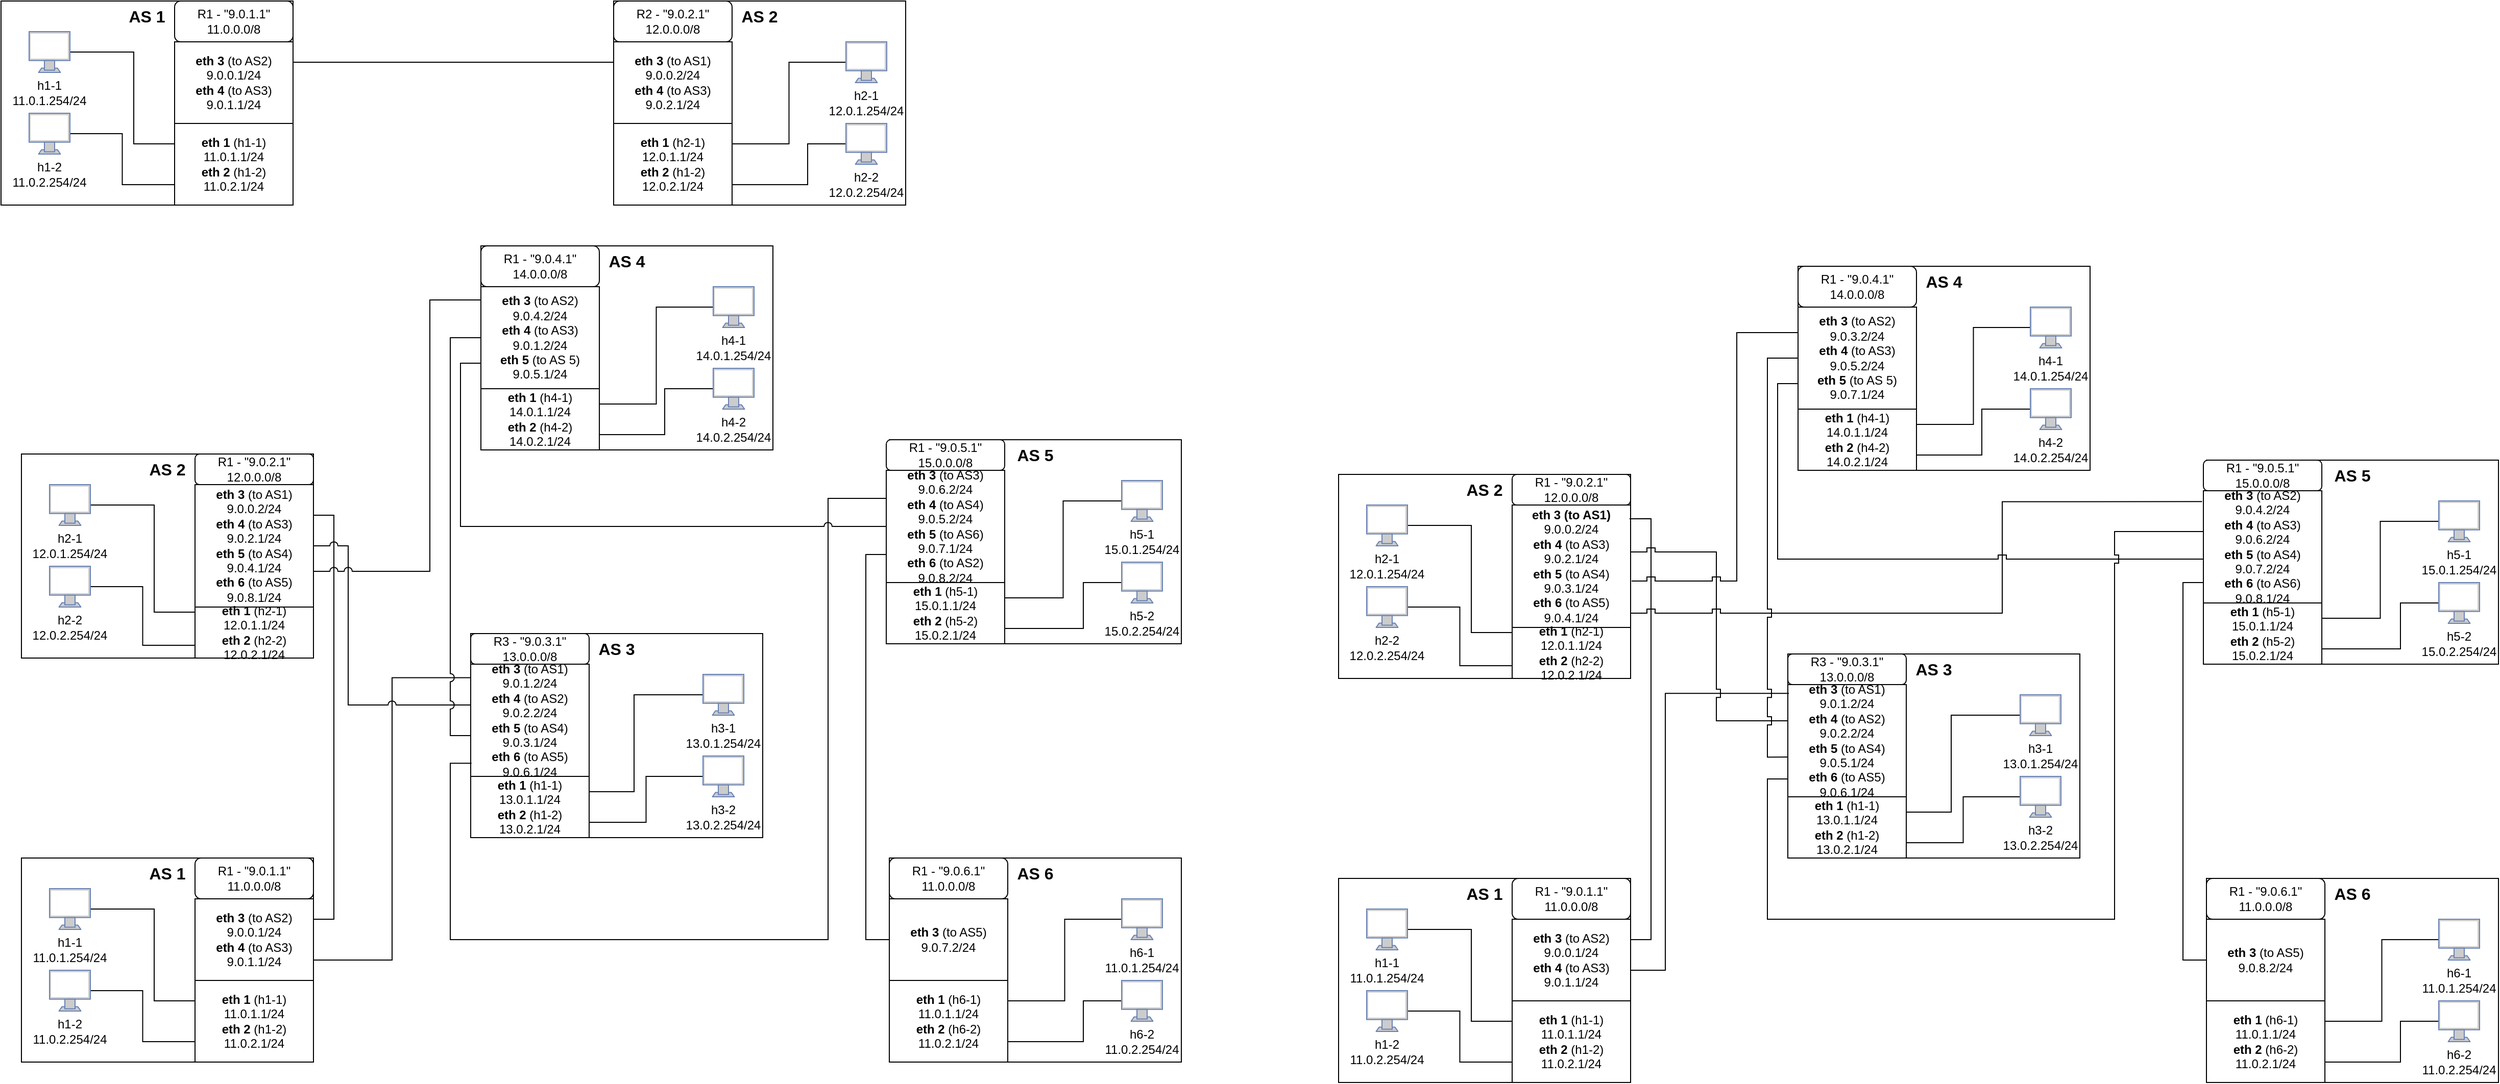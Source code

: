 <mxfile version="22.0.8" type="github">
  <diagram name="Page-1" id="0Aqso-qwS6Z3J9IVTtWJ">
    <mxGraphModel dx="1140" dy="1601" grid="1" gridSize="10" guides="1" tooltips="1" connect="1" arrows="1" fold="1" page="1" pageScale="1" pageWidth="1169" pageHeight="827" math="0" shadow="0">
      <root>
        <mxCell id="0" />
        <mxCell id="1" parent="0" />
        <mxCell id="vTHljmjJwnldgzH6gSCa-15" value="" style="group" parent="1" vertex="1" connectable="0">
          <mxGeometry y="-230" width="286" height="200" as="geometry" />
        </mxCell>
        <mxCell id="vTHljmjJwnldgzH6gSCa-3" value="" style="rounded=0;whiteSpace=wrap;html=1;" parent="vTHljmjJwnldgzH6gSCa-15" vertex="1">
          <mxGeometry width="286" height="200" as="geometry" />
        </mxCell>
        <mxCell id="vTHljmjJwnldgzH6gSCa-4" value="R1 - &quot;9.0.1.1&quot;&lt;br&gt;11.0.0.0/8" style="rounded=1;whiteSpace=wrap;html=1;" parent="vTHljmjJwnldgzH6gSCa-15" vertex="1">
          <mxGeometry x="170" width="116" height="40" as="geometry" />
        </mxCell>
        <mxCell id="vTHljmjJwnldgzH6gSCa-5" value="&lt;b&gt;eth 3 &lt;/b&gt;(to AS2)&lt;br&gt;9.0.0.1/24&lt;br&gt;&lt;b&gt;eth 4 &lt;/b&gt;(to AS3)&lt;br&gt;9.0.1.1/24" style="rounded=0;whiteSpace=wrap;html=1;" parent="vTHljmjJwnldgzH6gSCa-15" vertex="1">
          <mxGeometry x="170" y="40" width="116" height="80" as="geometry" />
        </mxCell>
        <mxCell id="vTHljmjJwnldgzH6gSCa-6" value="&lt;b&gt;eth 1&amp;nbsp;&lt;/b&gt;(h1-1)&lt;br&gt;11.0.1.1/24&lt;br&gt;&lt;b&gt;eth 2&amp;nbsp;&lt;/b&gt;(h1-2)&lt;br&gt;11.0.2.1/24" style="rounded=0;whiteSpace=wrap;html=1;" parent="vTHljmjJwnldgzH6gSCa-15" vertex="1">
          <mxGeometry x="170" y="120" width="116" height="80" as="geometry" />
        </mxCell>
        <mxCell id="vTHljmjJwnldgzH6gSCa-13" style="edgeStyle=orthogonalEdgeStyle;rounded=0;orthogonalLoop=1;jettySize=auto;html=1;exitX=1;exitY=0.5;exitDx=0;exitDy=0;exitPerimeter=0;entryX=0;entryY=0.25;entryDx=0;entryDy=0;endArrow=none;endFill=0;" parent="vTHljmjJwnldgzH6gSCa-15" source="vTHljmjJwnldgzH6gSCa-7" target="vTHljmjJwnldgzH6gSCa-6" edge="1">
          <mxGeometry relative="1" as="geometry">
            <Array as="points">
              <mxPoint x="130" y="50" />
              <mxPoint x="130" y="140" />
            </Array>
          </mxGeometry>
        </mxCell>
        <mxCell id="vTHljmjJwnldgzH6gSCa-7" value="" style="fontColor=#0066CC;verticalAlign=top;verticalLabelPosition=bottom;labelPosition=center;align=center;html=1;outlineConnect=0;fillColor=#CCCCCC;strokeColor=#6881B3;gradientColor=none;gradientDirection=north;strokeWidth=2;shape=mxgraph.networks.monitor;" parent="vTHljmjJwnldgzH6gSCa-15" vertex="1">
          <mxGeometry x="27.5" y="30" width="40" height="40" as="geometry" />
        </mxCell>
        <mxCell id="vTHljmjJwnldgzH6gSCa-9" value="h1-1&lt;br&gt;11.0.1.254/24" style="text;html=1;strokeColor=none;fillColor=none;align=center;verticalAlign=middle;whiteSpace=wrap;rounded=0;" parent="vTHljmjJwnldgzH6gSCa-15" vertex="1">
          <mxGeometry x="20" y="75" width="55" height="30" as="geometry" />
        </mxCell>
        <mxCell id="vTHljmjJwnldgzH6gSCa-12" style="edgeStyle=orthogonalEdgeStyle;rounded=0;orthogonalLoop=1;jettySize=auto;html=1;exitX=1;exitY=0.5;exitDx=0;exitDy=0;exitPerimeter=0;entryX=0;entryY=0.75;entryDx=0;entryDy=0;endArrow=none;endFill=0;" parent="vTHljmjJwnldgzH6gSCa-15" source="vTHljmjJwnldgzH6gSCa-10" target="vTHljmjJwnldgzH6gSCa-6" edge="1">
          <mxGeometry relative="1" as="geometry" />
        </mxCell>
        <mxCell id="vTHljmjJwnldgzH6gSCa-10" value="" style="fontColor=#0066CC;verticalAlign=top;verticalLabelPosition=bottom;labelPosition=center;align=center;html=1;outlineConnect=0;fillColor=#CCCCCC;strokeColor=#6881B3;gradientColor=none;gradientDirection=north;strokeWidth=2;shape=mxgraph.networks.monitor;" parent="vTHljmjJwnldgzH6gSCa-15" vertex="1">
          <mxGeometry x="27.5" y="110" width="40" height="40" as="geometry" />
        </mxCell>
        <mxCell id="vTHljmjJwnldgzH6gSCa-11" value="h1-2&lt;br&gt;11.0.2.254/24" style="text;html=1;strokeColor=none;fillColor=none;align=center;verticalAlign=middle;whiteSpace=wrap;rounded=0;" parent="vTHljmjJwnldgzH6gSCa-15" vertex="1">
          <mxGeometry x="20" y="155" width="55" height="30" as="geometry" />
        </mxCell>
        <mxCell id="vTHljmjJwnldgzH6gSCa-14" value="&lt;b&gt;&lt;font style=&quot;font-size: 16px;&quot;&gt;AS 1&lt;/font&gt;&lt;/b&gt;" style="text;html=1;strokeColor=none;fillColor=none;align=center;verticalAlign=middle;whiteSpace=wrap;rounded=0;" parent="vTHljmjJwnldgzH6gSCa-15" vertex="1">
          <mxGeometry x="113" width="60" height="30" as="geometry" />
        </mxCell>
        <mxCell id="vTHljmjJwnldgzH6gSCa-52" value="" style="group" parent="1" vertex="1" connectable="0">
          <mxGeometry x="600" y="-230" width="286" height="200" as="geometry" />
        </mxCell>
        <mxCell id="vTHljmjJwnldgzH6gSCa-53" value="" style="rounded=0;whiteSpace=wrap;html=1;" parent="vTHljmjJwnldgzH6gSCa-52" vertex="1">
          <mxGeometry width="286" height="200" as="geometry" />
        </mxCell>
        <mxCell id="vTHljmjJwnldgzH6gSCa-65" style="edgeStyle=orthogonalEdgeStyle;rounded=0;orthogonalLoop=1;jettySize=auto;html=1;exitX=0;exitY=0.5;exitDx=0;exitDy=0;exitPerimeter=0;entryX=1;entryY=0.25;entryDx=0;entryDy=0;endArrow=none;endFill=0;" parent="vTHljmjJwnldgzH6gSCa-52" source="vTHljmjJwnldgzH6gSCa-58" target="vTHljmjJwnldgzH6gSCa-56" edge="1">
          <mxGeometry relative="1" as="geometry" />
        </mxCell>
        <mxCell id="vTHljmjJwnldgzH6gSCa-58" value="" style="fontColor=#0066CC;verticalAlign=top;verticalLabelPosition=bottom;labelPosition=center;align=center;html=1;outlineConnect=0;fillColor=#CCCCCC;strokeColor=#6881B3;gradientColor=none;gradientDirection=north;strokeWidth=2;shape=mxgraph.networks.monitor;" parent="vTHljmjJwnldgzH6gSCa-52" vertex="1">
          <mxGeometry x="227.5" y="40" width="40" height="40" as="geometry" />
        </mxCell>
        <mxCell id="vTHljmjJwnldgzH6gSCa-59" value="h2-1&lt;br&gt;12.0.1.254/24" style="text;html=1;strokeColor=none;fillColor=none;align=center;verticalAlign=middle;whiteSpace=wrap;rounded=0;" parent="vTHljmjJwnldgzH6gSCa-52" vertex="1">
          <mxGeometry x="220" y="85" width="55" height="30" as="geometry" />
        </mxCell>
        <mxCell id="vTHljmjJwnldgzH6gSCa-66" style="edgeStyle=orthogonalEdgeStyle;rounded=0;orthogonalLoop=1;jettySize=auto;html=1;exitX=0;exitY=0.5;exitDx=0;exitDy=0;exitPerimeter=0;entryX=1;entryY=0.75;entryDx=0;entryDy=0;endArrow=none;endFill=0;" parent="vTHljmjJwnldgzH6gSCa-52" source="vTHljmjJwnldgzH6gSCa-61" target="vTHljmjJwnldgzH6gSCa-56" edge="1">
          <mxGeometry relative="1" as="geometry">
            <Array as="points">
              <mxPoint x="190" y="140" />
              <mxPoint x="190" y="180" />
            </Array>
          </mxGeometry>
        </mxCell>
        <mxCell id="vTHljmjJwnldgzH6gSCa-61" value="" style="fontColor=#0066CC;verticalAlign=top;verticalLabelPosition=bottom;labelPosition=center;align=center;html=1;outlineConnect=0;fillColor=#CCCCCC;strokeColor=#6881B3;gradientColor=none;gradientDirection=north;strokeWidth=2;shape=mxgraph.networks.monitor;" parent="vTHljmjJwnldgzH6gSCa-52" vertex="1">
          <mxGeometry x="227.5" y="120" width="40" height="40" as="geometry" />
        </mxCell>
        <mxCell id="vTHljmjJwnldgzH6gSCa-62" value="h2-2&lt;br&gt;12.0.2.254/24" style="text;html=1;strokeColor=none;fillColor=none;align=center;verticalAlign=middle;whiteSpace=wrap;rounded=0;" parent="vTHljmjJwnldgzH6gSCa-52" vertex="1">
          <mxGeometry x="220" y="165" width="55" height="30" as="geometry" />
        </mxCell>
        <mxCell id="vTHljmjJwnldgzH6gSCa-63" value="&lt;b&gt;&lt;font style=&quot;font-size: 16px;&quot;&gt;AS 2&lt;/font&gt;&lt;/b&gt;" style="text;html=1;strokeColor=none;fillColor=none;align=center;verticalAlign=middle;whiteSpace=wrap;rounded=0;" parent="vTHljmjJwnldgzH6gSCa-52" vertex="1">
          <mxGeometry x="113" width="60" height="30" as="geometry" />
        </mxCell>
        <mxCell id="vTHljmjJwnldgzH6gSCa-54" value="R2 - &quot;9.0.2.1&quot;&lt;br&gt;12.0.0.0/8" style="rounded=1;whiteSpace=wrap;html=1;" parent="vTHljmjJwnldgzH6gSCa-52" vertex="1">
          <mxGeometry width="116" height="40" as="geometry" />
        </mxCell>
        <mxCell id="vTHljmjJwnldgzH6gSCa-55" value="&lt;b&gt;eth 3 &lt;/b&gt;(to AS1)&lt;br&gt;9.0.0.2/24&lt;br&gt;&lt;b&gt;eth 4 &lt;/b&gt;(to AS3)&lt;br&gt;9.0.2.1/24" style="rounded=0;whiteSpace=wrap;html=1;" parent="vTHljmjJwnldgzH6gSCa-52" vertex="1">
          <mxGeometry y="40" width="116" height="80" as="geometry" />
        </mxCell>
        <mxCell id="vTHljmjJwnldgzH6gSCa-56" value="&lt;b&gt;eth 1&amp;nbsp;&lt;/b&gt;(h2-1)&lt;br&gt;12.0.1.1/24&lt;br&gt;&lt;b&gt;eth 2&amp;nbsp;&lt;/b&gt;(h1-2)&lt;br&gt;12.0.2.1/24" style="rounded=0;whiteSpace=wrap;html=1;" parent="vTHljmjJwnldgzH6gSCa-52" vertex="1">
          <mxGeometry y="120" width="116" height="80" as="geometry" />
        </mxCell>
        <mxCell id="vTHljmjJwnldgzH6gSCa-67" style="edgeStyle=orthogonalEdgeStyle;rounded=0;orthogonalLoop=1;jettySize=auto;html=1;exitX=1;exitY=0.25;exitDx=0;exitDy=0;entryX=0;entryY=0.25;entryDx=0;entryDy=0;endArrow=none;endFill=0;" parent="1" source="vTHljmjJwnldgzH6gSCa-5" target="vTHljmjJwnldgzH6gSCa-55" edge="1">
          <mxGeometry relative="1" as="geometry" />
        </mxCell>
        <mxCell id="vTHljmjJwnldgzH6gSCa-80" value="" style="group" parent="1" vertex="1" connectable="0">
          <mxGeometry x="20" y="610" width="286" height="200" as="geometry" />
        </mxCell>
        <mxCell id="vTHljmjJwnldgzH6gSCa-81" value="" style="rounded=0;whiteSpace=wrap;html=1;" parent="vTHljmjJwnldgzH6gSCa-80" vertex="1">
          <mxGeometry width="286" height="200" as="geometry" />
        </mxCell>
        <mxCell id="vTHljmjJwnldgzH6gSCa-82" value="R1 - &quot;9.0.1.1&quot;&lt;br&gt;11.0.0.0/8" style="rounded=1;whiteSpace=wrap;html=1;" parent="vTHljmjJwnldgzH6gSCa-80" vertex="1">
          <mxGeometry x="170" width="116" height="40" as="geometry" />
        </mxCell>
        <mxCell id="vTHljmjJwnldgzH6gSCa-83" value="&lt;b&gt;eth 3 &lt;/b&gt;(to AS2)&lt;br&gt;9.0.0.1/24&lt;br&gt;&lt;b&gt;eth 4 &lt;/b&gt;(to AS3)&lt;br&gt;9.0.1.1/24" style="rounded=0;whiteSpace=wrap;html=1;" parent="vTHljmjJwnldgzH6gSCa-80" vertex="1">
          <mxGeometry x="170" y="40" width="116" height="80" as="geometry" />
        </mxCell>
        <mxCell id="vTHljmjJwnldgzH6gSCa-84" value="&lt;b&gt;eth 1&amp;nbsp;&lt;/b&gt;(h1-1)&lt;br&gt;11.0.1.1/24&lt;br&gt;&lt;b&gt;eth 2&amp;nbsp;&lt;/b&gt;(h1-2)&lt;br&gt;11.0.2.1/24" style="rounded=0;whiteSpace=wrap;html=1;" parent="vTHljmjJwnldgzH6gSCa-80" vertex="1">
          <mxGeometry x="170" y="120" width="116" height="80" as="geometry" />
        </mxCell>
        <mxCell id="vTHljmjJwnldgzH6gSCa-85" style="edgeStyle=orthogonalEdgeStyle;rounded=0;orthogonalLoop=1;jettySize=auto;html=1;exitX=1;exitY=0.5;exitDx=0;exitDy=0;exitPerimeter=0;entryX=0;entryY=0.25;entryDx=0;entryDy=0;endArrow=none;endFill=0;" parent="vTHljmjJwnldgzH6gSCa-80" source="vTHljmjJwnldgzH6gSCa-86" target="vTHljmjJwnldgzH6gSCa-84" edge="1">
          <mxGeometry relative="1" as="geometry">
            <Array as="points">
              <mxPoint x="130" y="50" />
              <mxPoint x="130" y="140" />
            </Array>
          </mxGeometry>
        </mxCell>
        <mxCell id="vTHljmjJwnldgzH6gSCa-86" value="" style="fontColor=#0066CC;verticalAlign=top;verticalLabelPosition=bottom;labelPosition=center;align=center;html=1;outlineConnect=0;fillColor=#CCCCCC;strokeColor=#6881B3;gradientColor=none;gradientDirection=north;strokeWidth=2;shape=mxgraph.networks.monitor;" parent="vTHljmjJwnldgzH6gSCa-80" vertex="1">
          <mxGeometry x="27.5" y="30" width="40" height="40" as="geometry" />
        </mxCell>
        <mxCell id="vTHljmjJwnldgzH6gSCa-87" value="h1-1&lt;br&gt;11.0.1.254/24" style="text;html=1;strokeColor=none;fillColor=none;align=center;verticalAlign=middle;whiteSpace=wrap;rounded=0;" parent="vTHljmjJwnldgzH6gSCa-80" vertex="1">
          <mxGeometry x="20" y="75" width="55" height="30" as="geometry" />
        </mxCell>
        <mxCell id="vTHljmjJwnldgzH6gSCa-88" style="edgeStyle=orthogonalEdgeStyle;rounded=0;orthogonalLoop=1;jettySize=auto;html=1;exitX=1;exitY=0.5;exitDx=0;exitDy=0;exitPerimeter=0;entryX=0;entryY=0.75;entryDx=0;entryDy=0;endArrow=none;endFill=0;" parent="vTHljmjJwnldgzH6gSCa-80" source="vTHljmjJwnldgzH6gSCa-89" target="vTHljmjJwnldgzH6gSCa-84" edge="1">
          <mxGeometry relative="1" as="geometry" />
        </mxCell>
        <mxCell id="vTHljmjJwnldgzH6gSCa-89" value="" style="fontColor=#0066CC;verticalAlign=top;verticalLabelPosition=bottom;labelPosition=center;align=center;html=1;outlineConnect=0;fillColor=#CCCCCC;strokeColor=#6881B3;gradientColor=none;gradientDirection=north;strokeWidth=2;shape=mxgraph.networks.monitor;" parent="vTHljmjJwnldgzH6gSCa-80" vertex="1">
          <mxGeometry x="27.5" y="110" width="40" height="40" as="geometry" />
        </mxCell>
        <mxCell id="vTHljmjJwnldgzH6gSCa-90" value="h1-2&lt;br&gt;11.0.2.254/24" style="text;html=1;strokeColor=none;fillColor=none;align=center;verticalAlign=middle;whiteSpace=wrap;rounded=0;" parent="vTHljmjJwnldgzH6gSCa-80" vertex="1">
          <mxGeometry x="20" y="155" width="55" height="30" as="geometry" />
        </mxCell>
        <mxCell id="vTHljmjJwnldgzH6gSCa-91" value="&lt;b&gt;&lt;font style=&quot;font-size: 16px;&quot;&gt;AS 1&lt;/font&gt;&lt;/b&gt;" style="text;html=1;strokeColor=none;fillColor=none;align=center;verticalAlign=middle;whiteSpace=wrap;rounded=0;" parent="vTHljmjJwnldgzH6gSCa-80" vertex="1">
          <mxGeometry x="113" width="60" height="30" as="geometry" />
        </mxCell>
        <mxCell id="vTHljmjJwnldgzH6gSCa-92" value="" style="group" parent="1" vertex="1" connectable="0">
          <mxGeometry x="870" y="610" width="286" height="200" as="geometry" />
        </mxCell>
        <mxCell id="vTHljmjJwnldgzH6gSCa-93" value="" style="rounded=0;whiteSpace=wrap;html=1;" parent="vTHljmjJwnldgzH6gSCa-92" vertex="1">
          <mxGeometry width="286" height="200" as="geometry" />
        </mxCell>
        <mxCell id="vTHljmjJwnldgzH6gSCa-172" style="edgeStyle=orthogonalEdgeStyle;rounded=0;orthogonalLoop=1;jettySize=auto;html=1;exitX=0;exitY=0.5;exitDx=0;exitDy=0;exitPerimeter=0;entryX=1;entryY=0.25;entryDx=0;entryDy=0;endArrow=none;endFill=0;" parent="vTHljmjJwnldgzH6gSCa-92" source="vTHljmjJwnldgzH6gSCa-98" target="vTHljmjJwnldgzH6gSCa-96" edge="1">
          <mxGeometry relative="1" as="geometry" />
        </mxCell>
        <mxCell id="vTHljmjJwnldgzH6gSCa-98" value="" style="fontColor=#0066CC;verticalAlign=top;verticalLabelPosition=bottom;labelPosition=center;align=center;html=1;outlineConnect=0;fillColor=#CCCCCC;strokeColor=#6881B3;gradientColor=none;gradientDirection=north;strokeWidth=2;shape=mxgraph.networks.monitor;" parent="vTHljmjJwnldgzH6gSCa-92" vertex="1">
          <mxGeometry x="227.5" y="40" width="40" height="40" as="geometry" />
        </mxCell>
        <mxCell id="vTHljmjJwnldgzH6gSCa-99" value="h6-1&lt;br&gt;11.0.1.254/24" style="text;html=1;strokeColor=none;fillColor=none;align=center;verticalAlign=middle;whiteSpace=wrap;rounded=0;" parent="vTHljmjJwnldgzH6gSCa-92" vertex="1">
          <mxGeometry x="220" y="85" width="55" height="30" as="geometry" />
        </mxCell>
        <mxCell id="vTHljmjJwnldgzH6gSCa-173" style="edgeStyle=orthogonalEdgeStyle;rounded=0;orthogonalLoop=1;jettySize=auto;html=1;exitX=0;exitY=0.5;exitDx=0;exitDy=0;exitPerimeter=0;entryX=1;entryY=0.75;entryDx=0;entryDy=0;endArrow=none;endFill=0;" parent="vTHljmjJwnldgzH6gSCa-92" source="vTHljmjJwnldgzH6gSCa-101" target="vTHljmjJwnldgzH6gSCa-96" edge="1">
          <mxGeometry relative="1" as="geometry">
            <Array as="points">
              <mxPoint x="190" y="140" />
              <mxPoint x="190" y="180" />
            </Array>
          </mxGeometry>
        </mxCell>
        <mxCell id="vTHljmjJwnldgzH6gSCa-101" value="" style="fontColor=#0066CC;verticalAlign=top;verticalLabelPosition=bottom;labelPosition=center;align=center;html=1;outlineConnect=0;fillColor=#CCCCCC;strokeColor=#6881B3;gradientColor=none;gradientDirection=north;strokeWidth=2;shape=mxgraph.networks.monitor;" parent="vTHljmjJwnldgzH6gSCa-92" vertex="1">
          <mxGeometry x="227.5" y="120" width="40" height="40" as="geometry" />
        </mxCell>
        <mxCell id="vTHljmjJwnldgzH6gSCa-102" value="h6-2&lt;br&gt;11.0.2.254/24" style="text;html=1;strokeColor=none;fillColor=none;align=center;verticalAlign=middle;whiteSpace=wrap;rounded=0;" parent="vTHljmjJwnldgzH6gSCa-92" vertex="1">
          <mxGeometry x="220" y="165" width="55" height="30" as="geometry" />
        </mxCell>
        <mxCell id="vTHljmjJwnldgzH6gSCa-103" value="&lt;b&gt;&lt;font style=&quot;font-size: 16px;&quot;&gt;AS 6&lt;/font&gt;&lt;/b&gt;" style="text;html=1;strokeColor=none;fillColor=none;align=center;verticalAlign=middle;whiteSpace=wrap;rounded=0;" parent="vTHljmjJwnldgzH6gSCa-92" vertex="1">
          <mxGeometry x="113" width="60" height="30" as="geometry" />
        </mxCell>
        <mxCell id="vTHljmjJwnldgzH6gSCa-94" value="R1 - &quot;9.0.6.1&quot;&lt;br&gt;11.0.0.0/8" style="rounded=1;whiteSpace=wrap;html=1;" parent="vTHljmjJwnldgzH6gSCa-92" vertex="1">
          <mxGeometry width="116" height="40" as="geometry" />
        </mxCell>
        <mxCell id="vTHljmjJwnldgzH6gSCa-95" value="&lt;b&gt;eth 3 &lt;/b&gt;(to AS5)&lt;br&gt;9.0.7.2/24" style="rounded=0;whiteSpace=wrap;html=1;" parent="vTHljmjJwnldgzH6gSCa-92" vertex="1">
          <mxGeometry y="40" width="116" height="80" as="geometry" />
        </mxCell>
        <mxCell id="vTHljmjJwnldgzH6gSCa-96" value="&lt;b&gt;eth 1&amp;nbsp;&lt;/b&gt;(h6-1)&lt;br&gt;11.0.1.1/24&lt;br&gt;&lt;b&gt;eth 2&amp;nbsp;&lt;/b&gt;(h6-2)&lt;br&gt;11.0.2.1/24" style="rounded=0;whiteSpace=wrap;html=1;" parent="vTHljmjJwnldgzH6gSCa-92" vertex="1">
          <mxGeometry y="120" width="116" height="80" as="geometry" />
        </mxCell>
        <mxCell id="vTHljmjJwnldgzH6gSCa-104" value="" style="group" parent="1" vertex="1" connectable="0">
          <mxGeometry x="20" y="214" width="286" height="200" as="geometry" />
        </mxCell>
        <mxCell id="vTHljmjJwnldgzH6gSCa-105" value="" style="rounded=0;whiteSpace=wrap;html=1;" parent="vTHljmjJwnldgzH6gSCa-104" vertex="1">
          <mxGeometry width="286" height="200" as="geometry" />
        </mxCell>
        <mxCell id="vTHljmjJwnldgzH6gSCa-106" value="R1 - &quot;9.0.2.1&quot;&lt;br&gt;12.0.0.0/8" style="rounded=1;whiteSpace=wrap;html=1;" parent="vTHljmjJwnldgzH6gSCa-104" vertex="1">
          <mxGeometry x="170" width="116" height="30" as="geometry" />
        </mxCell>
        <mxCell id="vTHljmjJwnldgzH6gSCa-107" value="&lt;b&gt;eth 3 &lt;/b&gt;(to AS1)&lt;br&gt;9.0.0.2/24&lt;br&gt;&lt;b&gt;eth 4 &lt;/b&gt;(to AS3)&lt;br&gt;9.0.2.1/24&lt;br&gt;&lt;b&gt;eth 5 &lt;/b&gt;(to AS4)&lt;br&gt;9.0.4.1/24&lt;br&gt;&lt;b&gt;eth 6 &lt;/b&gt;(to AS5)&lt;br&gt;9.0.8.1/24" style="rounded=0;whiteSpace=wrap;html=1;" parent="vTHljmjJwnldgzH6gSCa-104" vertex="1">
          <mxGeometry x="170" y="30" width="116" height="120" as="geometry" />
        </mxCell>
        <mxCell id="vTHljmjJwnldgzH6gSCa-108" value="&lt;b&gt;eth 1&amp;nbsp;&lt;/b&gt;(h2-1)&lt;br&gt;12.0.1.1/24&lt;br&gt;&lt;b&gt;eth 2&amp;nbsp;&lt;/b&gt;(h2-2)&lt;br&gt;12.0.2.1/24" style="rounded=0;whiteSpace=wrap;html=1;" parent="vTHljmjJwnldgzH6gSCa-104" vertex="1">
          <mxGeometry x="170" y="150" width="116" height="50" as="geometry" />
        </mxCell>
        <mxCell id="vTHljmjJwnldgzH6gSCa-175" style="edgeStyle=orthogonalEdgeStyle;rounded=0;orthogonalLoop=1;jettySize=auto;html=1;exitX=1;exitY=0.5;exitDx=0;exitDy=0;exitPerimeter=0;entryX=0;entryY=0.25;entryDx=0;entryDy=0;endArrow=none;endFill=0;" parent="vTHljmjJwnldgzH6gSCa-104" source="vTHljmjJwnldgzH6gSCa-110" target="vTHljmjJwnldgzH6gSCa-108" edge="1">
          <mxGeometry relative="1" as="geometry">
            <Array as="points">
              <mxPoint x="130" y="50" />
              <mxPoint x="130" y="155" />
            </Array>
          </mxGeometry>
        </mxCell>
        <mxCell id="vTHljmjJwnldgzH6gSCa-110" value="" style="fontColor=#0066CC;verticalAlign=top;verticalLabelPosition=bottom;labelPosition=center;align=center;html=1;outlineConnect=0;fillColor=#CCCCCC;strokeColor=#6881B3;gradientColor=none;gradientDirection=north;strokeWidth=2;shape=mxgraph.networks.monitor;" parent="vTHljmjJwnldgzH6gSCa-104" vertex="1">
          <mxGeometry x="27.5" y="30" width="40" height="40" as="geometry" />
        </mxCell>
        <mxCell id="vTHljmjJwnldgzH6gSCa-111" value="h2-1&lt;br&gt;12.0.1.254/24" style="text;html=1;strokeColor=none;fillColor=none;align=center;verticalAlign=middle;whiteSpace=wrap;rounded=0;" parent="vTHljmjJwnldgzH6gSCa-104" vertex="1">
          <mxGeometry x="20" y="75" width="55" height="30" as="geometry" />
        </mxCell>
        <mxCell id="vTHljmjJwnldgzH6gSCa-174" style="edgeStyle=orthogonalEdgeStyle;rounded=0;orthogonalLoop=1;jettySize=auto;html=1;exitX=1;exitY=0.5;exitDx=0;exitDy=0;exitPerimeter=0;entryX=0;entryY=0.75;entryDx=0;entryDy=0;endArrow=none;endFill=0;" parent="vTHljmjJwnldgzH6gSCa-104" source="vTHljmjJwnldgzH6gSCa-113" target="vTHljmjJwnldgzH6gSCa-108" edge="1">
          <mxGeometry relative="1" as="geometry" />
        </mxCell>
        <mxCell id="vTHljmjJwnldgzH6gSCa-113" value="" style="fontColor=#0066CC;verticalAlign=top;verticalLabelPosition=bottom;labelPosition=center;align=center;html=1;outlineConnect=0;fillColor=#CCCCCC;strokeColor=#6881B3;gradientColor=none;gradientDirection=north;strokeWidth=2;shape=mxgraph.networks.monitor;" parent="vTHljmjJwnldgzH6gSCa-104" vertex="1">
          <mxGeometry x="27.5" y="110" width="40" height="40" as="geometry" />
        </mxCell>
        <mxCell id="vTHljmjJwnldgzH6gSCa-114" value="h2-2&lt;br&gt;12.0.2.254/24" style="text;html=1;strokeColor=none;fillColor=none;align=center;verticalAlign=middle;whiteSpace=wrap;rounded=0;" parent="vTHljmjJwnldgzH6gSCa-104" vertex="1">
          <mxGeometry x="20" y="155" width="55" height="30" as="geometry" />
        </mxCell>
        <mxCell id="vTHljmjJwnldgzH6gSCa-115" value="&lt;b&gt;&lt;font style=&quot;font-size: 16px;&quot;&gt;AS 2&lt;/font&gt;&lt;/b&gt;" style="text;html=1;strokeColor=none;fillColor=none;align=center;verticalAlign=middle;whiteSpace=wrap;rounded=0;" parent="vTHljmjJwnldgzH6gSCa-104" vertex="1">
          <mxGeometry x="113" width="60" height="30" as="geometry" />
        </mxCell>
        <mxCell id="vTHljmjJwnldgzH6gSCa-116" value="" style="group" parent="1" vertex="1" connectable="0">
          <mxGeometry x="460" y="390" width="286" height="200" as="geometry" />
        </mxCell>
        <mxCell id="vTHljmjJwnldgzH6gSCa-117" value="" style="rounded=0;whiteSpace=wrap;html=1;" parent="vTHljmjJwnldgzH6gSCa-116" vertex="1">
          <mxGeometry width="286" height="200" as="geometry" />
        </mxCell>
        <mxCell id="vTHljmjJwnldgzH6gSCa-171" style="edgeStyle=orthogonalEdgeStyle;rounded=0;orthogonalLoop=1;jettySize=auto;html=1;exitX=0;exitY=0.5;exitDx=0;exitDy=0;exitPerimeter=0;entryX=1;entryY=0.25;entryDx=0;entryDy=0;endArrow=none;endFill=0;" parent="vTHljmjJwnldgzH6gSCa-116" source="vTHljmjJwnldgzH6gSCa-122" target="vTHljmjJwnldgzH6gSCa-120" edge="1">
          <mxGeometry relative="1" as="geometry">
            <Array as="points">
              <mxPoint x="160" y="60" />
              <mxPoint x="160" y="155" />
            </Array>
          </mxGeometry>
        </mxCell>
        <mxCell id="vTHljmjJwnldgzH6gSCa-122" value="" style="fontColor=#0066CC;verticalAlign=top;verticalLabelPosition=bottom;labelPosition=center;align=center;html=1;outlineConnect=0;fillColor=#CCCCCC;strokeColor=#6881B3;gradientColor=none;gradientDirection=north;strokeWidth=2;shape=mxgraph.networks.monitor;" parent="vTHljmjJwnldgzH6gSCa-116" vertex="1">
          <mxGeometry x="227.5" y="40" width="40" height="40" as="geometry" />
        </mxCell>
        <mxCell id="vTHljmjJwnldgzH6gSCa-123" value="h3-1&lt;br&gt;13.0.1.254/24" style="text;html=1;strokeColor=none;fillColor=none;align=center;verticalAlign=middle;whiteSpace=wrap;rounded=0;" parent="vTHljmjJwnldgzH6gSCa-116" vertex="1">
          <mxGeometry x="220" y="85" width="55" height="30" as="geometry" />
        </mxCell>
        <mxCell id="vTHljmjJwnldgzH6gSCa-170" style="edgeStyle=orthogonalEdgeStyle;rounded=0;orthogonalLoop=1;jettySize=auto;html=1;exitX=0;exitY=0.5;exitDx=0;exitDy=0;exitPerimeter=0;entryX=1;entryY=0.75;entryDx=0;entryDy=0;endArrow=none;endFill=0;" parent="vTHljmjJwnldgzH6gSCa-116" source="vTHljmjJwnldgzH6gSCa-125" target="vTHljmjJwnldgzH6gSCa-120" edge="1">
          <mxGeometry relative="1" as="geometry" />
        </mxCell>
        <mxCell id="vTHljmjJwnldgzH6gSCa-125" value="" style="fontColor=#0066CC;verticalAlign=top;verticalLabelPosition=bottom;labelPosition=center;align=center;html=1;outlineConnect=0;fillColor=#CCCCCC;strokeColor=#6881B3;gradientColor=none;gradientDirection=north;strokeWidth=2;shape=mxgraph.networks.monitor;" parent="vTHljmjJwnldgzH6gSCa-116" vertex="1">
          <mxGeometry x="227.5" y="120" width="40" height="40" as="geometry" />
        </mxCell>
        <mxCell id="vTHljmjJwnldgzH6gSCa-126" value="h3-2&lt;br&gt;13.0.2.254/24" style="text;html=1;strokeColor=none;fillColor=none;align=center;verticalAlign=middle;whiteSpace=wrap;rounded=0;" parent="vTHljmjJwnldgzH6gSCa-116" vertex="1">
          <mxGeometry x="220" y="165" width="55" height="30" as="geometry" />
        </mxCell>
        <mxCell id="vTHljmjJwnldgzH6gSCa-127" value="&lt;b&gt;&lt;font style=&quot;font-size: 16px;&quot;&gt;AS 3&lt;/font&gt;&lt;/b&gt;" style="text;html=1;strokeColor=none;fillColor=none;align=center;verticalAlign=middle;whiteSpace=wrap;rounded=0;" parent="vTHljmjJwnldgzH6gSCa-116" vertex="1">
          <mxGeometry x="113" width="60" height="30" as="geometry" />
        </mxCell>
        <mxCell id="vTHljmjJwnldgzH6gSCa-118" value="R3 - &quot;9.0.3.1&quot;&lt;br&gt;13.0.0.0/8" style="rounded=1;whiteSpace=wrap;html=1;" parent="vTHljmjJwnldgzH6gSCa-116" vertex="1">
          <mxGeometry width="116" height="30" as="geometry" />
        </mxCell>
        <mxCell id="vTHljmjJwnldgzH6gSCa-119" value="&lt;b&gt;eth 3 &lt;/b&gt;(to AS1)&lt;br&gt;9.0.1.2/24&lt;br&gt;&lt;b&gt;eth 4 &lt;/b&gt;(to AS2)&lt;br&gt;9.0.2.2/24&lt;br&gt;&lt;b&gt;eth 5 &lt;/b&gt;(to AS4)&lt;br&gt;9.0.3.1/24&lt;br&gt;&lt;b&gt;eth 6 &lt;/b&gt;(to AS5)&lt;br&gt;9.0.6.1/24" style="rounded=0;whiteSpace=wrap;html=1;" parent="vTHljmjJwnldgzH6gSCa-116" vertex="1">
          <mxGeometry y="30" width="116" height="110" as="geometry" />
        </mxCell>
        <mxCell id="vTHljmjJwnldgzH6gSCa-120" value="&lt;b&gt;eth 1&amp;nbsp;&lt;/b&gt;(h1-1)&lt;br&gt;13.0.1.1/24&lt;br&gt;&lt;b&gt;eth 2&amp;nbsp;&lt;/b&gt;(h1-2)&lt;br&gt;13.0.2.1/24" style="rounded=0;whiteSpace=wrap;html=1;" parent="vTHljmjJwnldgzH6gSCa-116" vertex="1">
          <mxGeometry y="140" width="116" height="60" as="geometry" />
        </mxCell>
        <mxCell id="vTHljmjJwnldgzH6gSCa-128" value="" style="group" parent="1" vertex="1" connectable="0">
          <mxGeometry x="470" y="10" width="286" height="200" as="geometry" />
        </mxCell>
        <mxCell id="vTHljmjJwnldgzH6gSCa-129" value="" style="rounded=0;whiteSpace=wrap;html=1;" parent="vTHljmjJwnldgzH6gSCa-128" vertex="1">
          <mxGeometry width="286" height="200" as="geometry" />
        </mxCell>
        <mxCell id="vTHljmjJwnldgzH6gSCa-176" style="edgeStyle=orthogonalEdgeStyle;rounded=0;orthogonalLoop=1;jettySize=auto;html=1;exitX=0;exitY=0.5;exitDx=0;exitDy=0;exitPerimeter=0;entryX=1;entryY=0.25;entryDx=0;entryDy=0;endArrow=none;endFill=0;" parent="vTHljmjJwnldgzH6gSCa-128" source="vTHljmjJwnldgzH6gSCa-134" target="vTHljmjJwnldgzH6gSCa-132" edge="1">
          <mxGeometry relative="1" as="geometry" />
        </mxCell>
        <mxCell id="vTHljmjJwnldgzH6gSCa-134" value="" style="fontColor=#0066CC;verticalAlign=top;verticalLabelPosition=bottom;labelPosition=center;align=center;html=1;outlineConnect=0;fillColor=#CCCCCC;strokeColor=#6881B3;gradientColor=none;gradientDirection=north;strokeWidth=2;shape=mxgraph.networks.monitor;" parent="vTHljmjJwnldgzH6gSCa-128" vertex="1">
          <mxGeometry x="227.5" y="40" width="40" height="40" as="geometry" />
        </mxCell>
        <mxCell id="vTHljmjJwnldgzH6gSCa-135" value="h4-1&lt;br&gt;14.0.1.254/24" style="text;html=1;strokeColor=none;fillColor=none;align=center;verticalAlign=middle;whiteSpace=wrap;rounded=0;" parent="vTHljmjJwnldgzH6gSCa-128" vertex="1">
          <mxGeometry x="220" y="85" width="55" height="30" as="geometry" />
        </mxCell>
        <mxCell id="vTHljmjJwnldgzH6gSCa-177" style="edgeStyle=orthogonalEdgeStyle;rounded=0;orthogonalLoop=1;jettySize=auto;html=1;exitX=0;exitY=0.5;exitDx=0;exitDy=0;exitPerimeter=0;entryX=1;entryY=0.75;entryDx=0;entryDy=0;endArrow=none;endFill=0;" parent="vTHljmjJwnldgzH6gSCa-128" source="vTHljmjJwnldgzH6gSCa-137" target="vTHljmjJwnldgzH6gSCa-132" edge="1">
          <mxGeometry relative="1" as="geometry">
            <Array as="points">
              <mxPoint x="180" y="140" />
              <mxPoint x="180" y="185" />
            </Array>
          </mxGeometry>
        </mxCell>
        <mxCell id="vTHljmjJwnldgzH6gSCa-137" value="" style="fontColor=#0066CC;verticalAlign=top;verticalLabelPosition=bottom;labelPosition=center;align=center;html=1;outlineConnect=0;fillColor=#CCCCCC;strokeColor=#6881B3;gradientColor=none;gradientDirection=north;strokeWidth=2;shape=mxgraph.networks.monitor;" parent="vTHljmjJwnldgzH6gSCa-128" vertex="1">
          <mxGeometry x="227.5" y="120" width="40" height="40" as="geometry" />
        </mxCell>
        <mxCell id="vTHljmjJwnldgzH6gSCa-138" value="h4-2&lt;br&gt;14.0.2.254/24" style="text;html=1;strokeColor=none;fillColor=none;align=center;verticalAlign=middle;whiteSpace=wrap;rounded=0;" parent="vTHljmjJwnldgzH6gSCa-128" vertex="1">
          <mxGeometry x="220" y="165" width="55" height="30" as="geometry" />
        </mxCell>
        <mxCell id="vTHljmjJwnldgzH6gSCa-139" value="&lt;b&gt;&lt;font style=&quot;font-size: 16px;&quot;&gt;AS 4&lt;/font&gt;&lt;/b&gt;" style="text;html=1;strokeColor=none;fillColor=none;align=center;verticalAlign=middle;whiteSpace=wrap;rounded=0;" parent="vTHljmjJwnldgzH6gSCa-128" vertex="1">
          <mxGeometry x="113" width="60" height="30" as="geometry" />
        </mxCell>
        <mxCell id="vTHljmjJwnldgzH6gSCa-130" value="R1 - &quot;9.0.4.1&quot;&lt;br&gt;14.0.0.0/8" style="rounded=1;whiteSpace=wrap;html=1;" parent="vTHljmjJwnldgzH6gSCa-128" vertex="1">
          <mxGeometry width="116" height="40" as="geometry" />
        </mxCell>
        <mxCell id="vTHljmjJwnldgzH6gSCa-131" value="&lt;b&gt;eth 3 &lt;/b&gt;(to AS2)&lt;br&gt;9.0.4.2/24&lt;br&gt;&lt;b&gt;eth 4 &lt;/b&gt;(to AS3)&lt;br&gt;9.0.1.2/24&lt;br&gt;&lt;b&gt;eth 5 &lt;/b&gt;(to AS 5)&lt;br&gt;9.0.5.1/24" style="rounded=0;whiteSpace=wrap;html=1;" parent="vTHljmjJwnldgzH6gSCa-128" vertex="1">
          <mxGeometry y="40" width="116" height="100" as="geometry" />
        </mxCell>
        <mxCell id="vTHljmjJwnldgzH6gSCa-132" value="&lt;b&gt;eth 1&amp;nbsp;&lt;/b&gt;(h4-1)&lt;br&gt;14.0.1.1/24&lt;br&gt;&lt;b&gt;eth 2&amp;nbsp;&lt;/b&gt;(h4-2)&lt;br&gt;14.0.2.1/24" style="rounded=0;whiteSpace=wrap;html=1;" parent="vTHljmjJwnldgzH6gSCa-128" vertex="1">
          <mxGeometry y="140" width="116" height="60" as="geometry" />
        </mxCell>
        <mxCell id="vTHljmjJwnldgzH6gSCa-140" value="" style="group" parent="1" vertex="1" connectable="0">
          <mxGeometry x="870" y="200" width="286" height="200" as="geometry" />
        </mxCell>
        <mxCell id="vTHljmjJwnldgzH6gSCa-141" value="" style="rounded=0;whiteSpace=wrap;html=1;" parent="vTHljmjJwnldgzH6gSCa-140" vertex="1">
          <mxGeometry width="286" height="200" as="geometry" />
        </mxCell>
        <mxCell id="vTHljmjJwnldgzH6gSCa-168" style="edgeStyle=orthogonalEdgeStyle;rounded=0;orthogonalLoop=1;jettySize=auto;html=1;exitX=0;exitY=0.5;exitDx=0;exitDy=0;exitPerimeter=0;entryX=1;entryY=0.25;entryDx=0;entryDy=0;endArrow=none;endFill=0;" parent="vTHljmjJwnldgzH6gSCa-140" source="vTHljmjJwnldgzH6gSCa-146" target="vTHljmjJwnldgzH6gSCa-144" edge="1">
          <mxGeometry relative="1" as="geometry" />
        </mxCell>
        <mxCell id="vTHljmjJwnldgzH6gSCa-146" value="" style="fontColor=#0066CC;verticalAlign=top;verticalLabelPosition=bottom;labelPosition=center;align=center;html=1;outlineConnect=0;fillColor=#CCCCCC;strokeColor=#6881B3;gradientColor=none;gradientDirection=north;strokeWidth=2;shape=mxgraph.networks.monitor;" parent="vTHljmjJwnldgzH6gSCa-140" vertex="1">
          <mxGeometry x="227.5" y="40" width="40" height="40" as="geometry" />
        </mxCell>
        <mxCell id="vTHljmjJwnldgzH6gSCa-147" value="h5-1&lt;br&gt;15.0.1.254/24" style="text;html=1;strokeColor=none;fillColor=none;align=center;verticalAlign=middle;whiteSpace=wrap;rounded=0;" parent="vTHljmjJwnldgzH6gSCa-140" vertex="1">
          <mxGeometry x="220" y="85" width="55" height="30" as="geometry" />
        </mxCell>
        <mxCell id="vTHljmjJwnldgzH6gSCa-169" style="edgeStyle=orthogonalEdgeStyle;rounded=0;orthogonalLoop=1;jettySize=auto;html=1;exitX=0;exitY=0.5;exitDx=0;exitDy=0;exitPerimeter=0;entryX=1;entryY=0.75;entryDx=0;entryDy=0;endArrow=none;endFill=0;" parent="vTHljmjJwnldgzH6gSCa-140" source="vTHljmjJwnldgzH6gSCa-149" target="vTHljmjJwnldgzH6gSCa-144" edge="1">
          <mxGeometry relative="1" as="geometry">
            <Array as="points">
              <mxPoint x="190" y="140" />
              <mxPoint x="190" y="185" />
            </Array>
          </mxGeometry>
        </mxCell>
        <mxCell id="vTHljmjJwnldgzH6gSCa-149" value="" style="fontColor=#0066CC;verticalAlign=top;verticalLabelPosition=bottom;labelPosition=center;align=center;html=1;outlineConnect=0;fillColor=#CCCCCC;strokeColor=#6881B3;gradientColor=none;gradientDirection=north;strokeWidth=2;shape=mxgraph.networks.monitor;" parent="vTHljmjJwnldgzH6gSCa-140" vertex="1">
          <mxGeometry x="227.5" y="120" width="40" height="40" as="geometry" />
        </mxCell>
        <mxCell id="vTHljmjJwnldgzH6gSCa-150" value="h5-2&lt;br&gt;15.0.2.254/24" style="text;html=1;strokeColor=none;fillColor=none;align=center;verticalAlign=middle;whiteSpace=wrap;rounded=0;" parent="vTHljmjJwnldgzH6gSCa-140" vertex="1">
          <mxGeometry x="220" y="165" width="55" height="30" as="geometry" />
        </mxCell>
        <mxCell id="vTHljmjJwnldgzH6gSCa-151" value="&lt;b&gt;&lt;font style=&quot;font-size: 16px;&quot;&gt;AS 5&lt;/font&gt;&lt;/b&gt;" style="text;html=1;strokeColor=none;fillColor=none;align=center;verticalAlign=middle;whiteSpace=wrap;rounded=0;" parent="vTHljmjJwnldgzH6gSCa-140" vertex="1">
          <mxGeometry x="113" width="60" height="30" as="geometry" />
        </mxCell>
        <mxCell id="vTHljmjJwnldgzH6gSCa-142" value="R1 - &quot;9.0.5.1&quot;&lt;br&gt;15.0.0.0/8" style="rounded=1;whiteSpace=wrap;html=1;" parent="vTHljmjJwnldgzH6gSCa-140" vertex="1">
          <mxGeometry x="-3" width="116" height="30" as="geometry" />
        </mxCell>
        <mxCell id="vTHljmjJwnldgzH6gSCa-143" value="&lt;b&gt;eth 3 &lt;/b&gt;(to AS3)&lt;br&gt;9.0.6.2/24&lt;br&gt;&lt;b&gt;eth 4 &lt;/b&gt;(to AS4)&lt;br&gt;9.0.5.2/24&lt;br&gt;&lt;b&gt;eth 5 &lt;/b&gt;(to AS6)&lt;br&gt;9.0.7.1/24&lt;br&gt;&lt;b&gt;eth 6&lt;/b&gt;&amp;nbsp;(to AS2)&lt;br&gt;9.0.8.2/24" style="rounded=0;whiteSpace=wrap;html=1;" parent="vTHljmjJwnldgzH6gSCa-140" vertex="1">
          <mxGeometry x="-3" y="30" width="116" height="110" as="geometry" />
        </mxCell>
        <mxCell id="vTHljmjJwnldgzH6gSCa-144" value="&lt;b&gt;eth 1&amp;nbsp;&lt;/b&gt;(h5-1)&lt;br&gt;15.0.1.1/24&lt;br&gt;&lt;b&gt;eth 2&amp;nbsp;&lt;/b&gt;(h5-2)&lt;br&gt;15.0.2.1/24" style="rounded=0;whiteSpace=wrap;html=1;" parent="vTHljmjJwnldgzH6gSCa-140" vertex="1">
          <mxGeometry x="-3" y="140" width="116" height="60" as="geometry" />
        </mxCell>
        <mxCell id="vTHljmjJwnldgzH6gSCa-152" style="edgeStyle=orthogonalEdgeStyle;rounded=0;orthogonalLoop=1;jettySize=auto;html=1;exitX=1;exitY=0.25;exitDx=0;exitDy=0;entryX=1;entryY=0.25;entryDx=0;entryDy=0;endArrow=none;endFill=0;" parent="1" source="vTHljmjJwnldgzH6gSCa-107" target="vTHljmjJwnldgzH6gSCa-83" edge="1">
          <mxGeometry relative="1" as="geometry" />
        </mxCell>
        <mxCell id="vTHljmjJwnldgzH6gSCa-159" style="edgeStyle=orthogonalEdgeStyle;rounded=0;orthogonalLoop=1;jettySize=auto;html=1;exitX=1;exitY=0.75;exitDx=0;exitDy=0;entryX=0.002;entryY=0.12;entryDx=0;entryDy=0;entryPerimeter=0;endArrow=none;endFill=0;" parent="1" source="vTHljmjJwnldgzH6gSCa-83" target="vTHljmjJwnldgzH6gSCa-119" edge="1">
          <mxGeometry relative="1" as="geometry" />
        </mxCell>
        <mxCell id="vTHljmjJwnldgzH6gSCa-160" style="edgeStyle=orthogonalEdgeStyle;rounded=0;orthogonalLoop=1;jettySize=auto;html=1;exitX=1;exitY=0.5;exitDx=0;exitDy=0;entryX=0;entryY=0.364;entryDx=0;entryDy=0;entryPerimeter=0;jumpStyle=arc;jumpSize=8;endArrow=none;endFill=0;" parent="1" source="vTHljmjJwnldgzH6gSCa-107" target="vTHljmjJwnldgzH6gSCa-119" edge="1">
          <mxGeometry relative="1" as="geometry">
            <Array as="points">
              <mxPoint x="340" y="304" />
              <mxPoint x="340" y="460" />
            </Array>
          </mxGeometry>
        </mxCell>
        <mxCell id="vTHljmjJwnldgzH6gSCa-161" style="edgeStyle=orthogonalEdgeStyle;rounded=0;orthogonalLoop=1;jettySize=auto;html=1;exitX=1;exitY=0.75;exitDx=0;exitDy=0;entryX=-0.002;entryY=0.13;entryDx=0;entryDy=0;entryPerimeter=0;endArrow=none;endFill=0;jumpStyle=arc;jumpSize=8;" parent="1" source="vTHljmjJwnldgzH6gSCa-107" target="vTHljmjJwnldgzH6gSCa-131" edge="1">
          <mxGeometry relative="1" as="geometry">
            <Array as="points">
              <mxPoint x="420" y="329" />
              <mxPoint x="420" y="63" />
            </Array>
          </mxGeometry>
        </mxCell>
        <mxCell id="vTHljmjJwnldgzH6gSCa-162" style="edgeStyle=orthogonalEdgeStyle;rounded=0;orthogonalLoop=1;jettySize=auto;html=1;exitX=0;exitY=0.5;exitDx=0;exitDy=0;entryX=0;entryY=0.636;entryDx=0;entryDy=0;entryPerimeter=0;endArrow=none;endFill=0;jumpStyle=arc;jumpSize=8;" parent="1" source="vTHljmjJwnldgzH6gSCa-131" target="vTHljmjJwnldgzH6gSCa-119" edge="1">
          <mxGeometry relative="1" as="geometry" />
        </mxCell>
        <mxCell id="vTHljmjJwnldgzH6gSCa-164" style="edgeStyle=orthogonalEdgeStyle;rounded=0;orthogonalLoop=1;jettySize=auto;html=1;exitX=0;exitY=0.25;exitDx=0;exitDy=0;entryX=0.007;entryY=0.883;entryDx=0;entryDy=0;entryPerimeter=0;endArrow=none;endFill=0;" parent="1" source="vTHljmjJwnldgzH6gSCa-143" target="vTHljmjJwnldgzH6gSCa-119" edge="1">
          <mxGeometry relative="1" as="geometry">
            <Array as="points">
              <mxPoint x="810" y="258" />
              <mxPoint x="810" y="690" />
              <mxPoint x="440" y="690" />
              <mxPoint x="440" y="517" />
            </Array>
          </mxGeometry>
        </mxCell>
        <mxCell id="vTHljmjJwnldgzH6gSCa-165" style="edgeStyle=orthogonalEdgeStyle;rounded=0;orthogonalLoop=1;jettySize=auto;html=1;exitX=0;exitY=0.75;exitDx=0;exitDy=0;entryX=0;entryY=0.5;entryDx=0;entryDy=0;endArrow=none;endFill=0;jumpStyle=arc;jumpSize=8;" parent="1" source="vTHljmjJwnldgzH6gSCa-131" target="vTHljmjJwnldgzH6gSCa-143" edge="1">
          <mxGeometry relative="1" as="geometry" />
        </mxCell>
        <mxCell id="vTHljmjJwnldgzH6gSCa-167" style="edgeStyle=orthogonalEdgeStyle;rounded=0;orthogonalLoop=1;jettySize=auto;html=1;exitX=0;exitY=0.75;exitDx=0;exitDy=0;entryX=0;entryY=0.5;entryDx=0;entryDy=0;endArrow=none;endFill=0;" parent="1" source="vTHljmjJwnldgzH6gSCa-143" target="vTHljmjJwnldgzH6gSCa-95" edge="1">
          <mxGeometry relative="1" as="geometry" />
        </mxCell>
        <mxCell id="v5bySEhQSbiyV7Sk8xdF-1" value="" style="group" vertex="1" connectable="0" parent="1">
          <mxGeometry x="1310" y="630" width="286" height="200" as="geometry" />
        </mxCell>
        <mxCell id="v5bySEhQSbiyV7Sk8xdF-2" value="" style="rounded=0;whiteSpace=wrap;html=1;" vertex="1" parent="v5bySEhQSbiyV7Sk8xdF-1">
          <mxGeometry width="286" height="200" as="geometry" />
        </mxCell>
        <mxCell id="v5bySEhQSbiyV7Sk8xdF-3" value="R1 - &quot;9.0.1.1&quot;&lt;br&gt;11.0.0.0/8" style="rounded=1;whiteSpace=wrap;html=1;" vertex="1" parent="v5bySEhQSbiyV7Sk8xdF-1">
          <mxGeometry x="170" width="116" height="40" as="geometry" />
        </mxCell>
        <mxCell id="v5bySEhQSbiyV7Sk8xdF-4" value="&lt;b&gt;eth 3 &lt;/b&gt;(to AS2)&lt;br&gt;9.0.0.1/24&lt;br&gt;&lt;b&gt;eth 4 &lt;/b&gt;(to AS3)&lt;br&gt;9.0.1.1/24" style="rounded=0;whiteSpace=wrap;html=1;" vertex="1" parent="v5bySEhQSbiyV7Sk8xdF-1">
          <mxGeometry x="170" y="40" width="116" height="80" as="geometry" />
        </mxCell>
        <mxCell id="v5bySEhQSbiyV7Sk8xdF-5" value="&lt;b&gt;eth 1&amp;nbsp;&lt;/b&gt;(h1-1)&lt;br&gt;11.0.1.1/24&lt;br&gt;&lt;b&gt;eth 2&amp;nbsp;&lt;/b&gt;(h1-2)&lt;br&gt;11.0.2.1/24" style="rounded=0;whiteSpace=wrap;html=1;" vertex="1" parent="v5bySEhQSbiyV7Sk8xdF-1">
          <mxGeometry x="170" y="120" width="116" height="80" as="geometry" />
        </mxCell>
        <mxCell id="v5bySEhQSbiyV7Sk8xdF-6" style="edgeStyle=orthogonalEdgeStyle;rounded=0;orthogonalLoop=1;jettySize=auto;html=1;exitX=1;exitY=0.5;exitDx=0;exitDy=0;exitPerimeter=0;entryX=0;entryY=0.25;entryDx=0;entryDy=0;endArrow=none;endFill=0;" edge="1" parent="v5bySEhQSbiyV7Sk8xdF-1" source="v5bySEhQSbiyV7Sk8xdF-7" target="v5bySEhQSbiyV7Sk8xdF-5">
          <mxGeometry relative="1" as="geometry">
            <Array as="points">
              <mxPoint x="130" y="50" />
              <mxPoint x="130" y="140" />
            </Array>
          </mxGeometry>
        </mxCell>
        <mxCell id="v5bySEhQSbiyV7Sk8xdF-7" value="" style="fontColor=#0066CC;verticalAlign=top;verticalLabelPosition=bottom;labelPosition=center;align=center;html=1;outlineConnect=0;fillColor=#CCCCCC;strokeColor=#6881B3;gradientColor=none;gradientDirection=north;strokeWidth=2;shape=mxgraph.networks.monitor;" vertex="1" parent="v5bySEhQSbiyV7Sk8xdF-1">
          <mxGeometry x="27.5" y="30" width="40" height="40" as="geometry" />
        </mxCell>
        <mxCell id="v5bySEhQSbiyV7Sk8xdF-8" value="h1-1&lt;br&gt;11.0.1.254/24" style="text;html=1;strokeColor=none;fillColor=none;align=center;verticalAlign=middle;whiteSpace=wrap;rounded=0;" vertex="1" parent="v5bySEhQSbiyV7Sk8xdF-1">
          <mxGeometry x="20" y="75" width="55" height="30" as="geometry" />
        </mxCell>
        <mxCell id="v5bySEhQSbiyV7Sk8xdF-9" style="edgeStyle=orthogonalEdgeStyle;rounded=0;orthogonalLoop=1;jettySize=auto;html=1;exitX=1;exitY=0.5;exitDx=0;exitDy=0;exitPerimeter=0;entryX=0;entryY=0.75;entryDx=0;entryDy=0;endArrow=none;endFill=0;" edge="1" parent="v5bySEhQSbiyV7Sk8xdF-1" source="v5bySEhQSbiyV7Sk8xdF-10" target="v5bySEhQSbiyV7Sk8xdF-5">
          <mxGeometry relative="1" as="geometry" />
        </mxCell>
        <mxCell id="v5bySEhQSbiyV7Sk8xdF-10" value="" style="fontColor=#0066CC;verticalAlign=top;verticalLabelPosition=bottom;labelPosition=center;align=center;html=1;outlineConnect=0;fillColor=#CCCCCC;strokeColor=#6881B3;gradientColor=none;gradientDirection=north;strokeWidth=2;shape=mxgraph.networks.monitor;" vertex="1" parent="v5bySEhQSbiyV7Sk8xdF-1">
          <mxGeometry x="27.5" y="110" width="40" height="40" as="geometry" />
        </mxCell>
        <mxCell id="v5bySEhQSbiyV7Sk8xdF-11" value="h1-2&lt;br&gt;11.0.2.254/24" style="text;html=1;strokeColor=none;fillColor=none;align=center;verticalAlign=middle;whiteSpace=wrap;rounded=0;" vertex="1" parent="v5bySEhQSbiyV7Sk8xdF-1">
          <mxGeometry x="20" y="155" width="55" height="30" as="geometry" />
        </mxCell>
        <mxCell id="v5bySEhQSbiyV7Sk8xdF-12" value="&lt;b&gt;&lt;font style=&quot;font-size: 16px;&quot;&gt;AS 1&lt;/font&gt;&lt;/b&gt;" style="text;html=1;strokeColor=none;fillColor=none;align=center;verticalAlign=middle;whiteSpace=wrap;rounded=0;" vertex="1" parent="v5bySEhQSbiyV7Sk8xdF-1">
          <mxGeometry x="113" width="60" height="30" as="geometry" />
        </mxCell>
        <mxCell id="v5bySEhQSbiyV7Sk8xdF-13" value="" style="group" vertex="1" connectable="0" parent="1">
          <mxGeometry x="2160" y="630" width="286" height="200" as="geometry" />
        </mxCell>
        <mxCell id="v5bySEhQSbiyV7Sk8xdF-14" value="" style="rounded=0;whiteSpace=wrap;html=1;" vertex="1" parent="v5bySEhQSbiyV7Sk8xdF-13">
          <mxGeometry width="286" height="200" as="geometry" />
        </mxCell>
        <mxCell id="v5bySEhQSbiyV7Sk8xdF-15" style="edgeStyle=orthogonalEdgeStyle;rounded=0;orthogonalLoop=1;jettySize=auto;html=1;exitX=0;exitY=0.5;exitDx=0;exitDy=0;exitPerimeter=0;entryX=1;entryY=0.25;entryDx=0;entryDy=0;endArrow=none;endFill=0;" edge="1" parent="v5bySEhQSbiyV7Sk8xdF-13" source="v5bySEhQSbiyV7Sk8xdF-16" target="v5bySEhQSbiyV7Sk8xdF-24">
          <mxGeometry relative="1" as="geometry" />
        </mxCell>
        <mxCell id="v5bySEhQSbiyV7Sk8xdF-16" value="" style="fontColor=#0066CC;verticalAlign=top;verticalLabelPosition=bottom;labelPosition=center;align=center;html=1;outlineConnect=0;fillColor=#CCCCCC;strokeColor=#6881B3;gradientColor=none;gradientDirection=north;strokeWidth=2;shape=mxgraph.networks.monitor;" vertex="1" parent="v5bySEhQSbiyV7Sk8xdF-13">
          <mxGeometry x="227.5" y="40" width="40" height="40" as="geometry" />
        </mxCell>
        <mxCell id="v5bySEhQSbiyV7Sk8xdF-17" value="h6-1&lt;br&gt;11.0.1.254/24" style="text;html=1;strokeColor=none;fillColor=none;align=center;verticalAlign=middle;whiteSpace=wrap;rounded=0;" vertex="1" parent="v5bySEhQSbiyV7Sk8xdF-13">
          <mxGeometry x="220" y="85" width="55" height="30" as="geometry" />
        </mxCell>
        <mxCell id="v5bySEhQSbiyV7Sk8xdF-18" style="edgeStyle=orthogonalEdgeStyle;rounded=0;orthogonalLoop=1;jettySize=auto;html=1;exitX=0;exitY=0.5;exitDx=0;exitDy=0;exitPerimeter=0;entryX=1;entryY=0.75;entryDx=0;entryDy=0;endArrow=none;endFill=0;" edge="1" parent="v5bySEhQSbiyV7Sk8xdF-13" source="v5bySEhQSbiyV7Sk8xdF-19" target="v5bySEhQSbiyV7Sk8xdF-24">
          <mxGeometry relative="1" as="geometry">
            <Array as="points">
              <mxPoint x="190" y="140" />
              <mxPoint x="190" y="180" />
            </Array>
          </mxGeometry>
        </mxCell>
        <mxCell id="v5bySEhQSbiyV7Sk8xdF-19" value="" style="fontColor=#0066CC;verticalAlign=top;verticalLabelPosition=bottom;labelPosition=center;align=center;html=1;outlineConnect=0;fillColor=#CCCCCC;strokeColor=#6881B3;gradientColor=none;gradientDirection=north;strokeWidth=2;shape=mxgraph.networks.monitor;" vertex="1" parent="v5bySEhQSbiyV7Sk8xdF-13">
          <mxGeometry x="227.5" y="120" width="40" height="40" as="geometry" />
        </mxCell>
        <mxCell id="v5bySEhQSbiyV7Sk8xdF-20" value="h6-2&lt;br&gt;11.0.2.254/24" style="text;html=1;strokeColor=none;fillColor=none;align=center;verticalAlign=middle;whiteSpace=wrap;rounded=0;" vertex="1" parent="v5bySEhQSbiyV7Sk8xdF-13">
          <mxGeometry x="220" y="165" width="55" height="30" as="geometry" />
        </mxCell>
        <mxCell id="v5bySEhQSbiyV7Sk8xdF-21" value="&lt;b&gt;&lt;font style=&quot;font-size: 16px;&quot;&gt;AS 6&lt;/font&gt;&lt;/b&gt;" style="text;html=1;strokeColor=none;fillColor=none;align=center;verticalAlign=middle;whiteSpace=wrap;rounded=0;" vertex="1" parent="v5bySEhQSbiyV7Sk8xdF-13">
          <mxGeometry x="113" width="60" height="30" as="geometry" />
        </mxCell>
        <mxCell id="v5bySEhQSbiyV7Sk8xdF-22" value="R1 - &quot;9.0.6.1&quot;&lt;br&gt;11.0.0.0/8" style="rounded=1;whiteSpace=wrap;html=1;" vertex="1" parent="v5bySEhQSbiyV7Sk8xdF-13">
          <mxGeometry width="116" height="40" as="geometry" />
        </mxCell>
        <mxCell id="v5bySEhQSbiyV7Sk8xdF-23" value="&lt;b&gt;eth 3 &lt;/b&gt;(to AS5)&lt;br&gt;9.0.8.2/24" style="rounded=0;whiteSpace=wrap;html=1;" vertex="1" parent="v5bySEhQSbiyV7Sk8xdF-13">
          <mxGeometry y="40" width="116" height="80" as="geometry" />
        </mxCell>
        <mxCell id="v5bySEhQSbiyV7Sk8xdF-24" value="&lt;b&gt;eth 1&amp;nbsp;&lt;/b&gt;(h6-1)&lt;br&gt;11.0.1.1/24&lt;br&gt;&lt;b&gt;eth 2&amp;nbsp;&lt;/b&gt;(h6-2)&lt;br&gt;11.0.2.1/24" style="rounded=0;whiteSpace=wrap;html=1;" vertex="1" parent="v5bySEhQSbiyV7Sk8xdF-13">
          <mxGeometry y="120" width="116" height="80" as="geometry" />
        </mxCell>
        <mxCell id="v5bySEhQSbiyV7Sk8xdF-25" value="" style="group" vertex="1" connectable="0" parent="1">
          <mxGeometry x="1310" y="234" width="286" height="200" as="geometry" />
        </mxCell>
        <mxCell id="v5bySEhQSbiyV7Sk8xdF-26" value="" style="rounded=0;whiteSpace=wrap;html=1;" vertex="1" parent="v5bySEhQSbiyV7Sk8xdF-25">
          <mxGeometry width="286" height="200" as="geometry" />
        </mxCell>
        <mxCell id="v5bySEhQSbiyV7Sk8xdF-27" value="R1 - &quot;9.0.2.1&quot;&lt;br&gt;12.0.0.0/8" style="rounded=1;whiteSpace=wrap;html=1;" vertex="1" parent="v5bySEhQSbiyV7Sk8xdF-25">
          <mxGeometry x="170" width="116" height="30" as="geometry" />
        </mxCell>
        <mxCell id="v5bySEhQSbiyV7Sk8xdF-28" value="&lt;b style=&quot;border-color: var(--border-color);&quot;&gt;&lt;b style=&quot;border-color: var(--border-color);&quot;&gt;eth 3&amp;nbsp;&lt;/b&gt;(to AS1)&lt;br style=&quot;border-color: var(--border-color); font-weight: 400;&quot;&gt;&lt;span style=&quot;font-weight: 400;&quot;&gt;9.0.0.2/24&lt;/span&gt;&lt;br&gt;eth 4&amp;nbsp;&lt;/b&gt;(to AS3)&lt;br style=&quot;border-color: var(--border-color);&quot;&gt;9.0.2.1/24&lt;b&gt;&lt;br&gt;eth 5 &lt;/b&gt;(to AS4)&lt;br&gt;9.0.3.1/24&lt;br&gt;&lt;b&gt;eth 6 &lt;/b&gt;(to AS5)&lt;br&gt;9.0.4.1/24" style="rounded=0;whiteSpace=wrap;html=1;" vertex="1" parent="v5bySEhQSbiyV7Sk8xdF-25">
          <mxGeometry x="170" y="30" width="116" height="120" as="geometry" />
        </mxCell>
        <mxCell id="v5bySEhQSbiyV7Sk8xdF-29" value="&lt;b&gt;eth 1&amp;nbsp;&lt;/b&gt;(h2-1)&lt;br&gt;12.0.1.1/24&lt;br&gt;&lt;b&gt;eth 2&amp;nbsp;&lt;/b&gt;(h2-2)&lt;br&gt;12.0.2.1/24" style="rounded=0;whiteSpace=wrap;html=1;" vertex="1" parent="v5bySEhQSbiyV7Sk8xdF-25">
          <mxGeometry x="170" y="150" width="116" height="50" as="geometry" />
        </mxCell>
        <mxCell id="v5bySEhQSbiyV7Sk8xdF-30" style="edgeStyle=orthogonalEdgeStyle;rounded=0;orthogonalLoop=1;jettySize=auto;html=1;exitX=1;exitY=0.5;exitDx=0;exitDy=0;exitPerimeter=0;entryX=0;entryY=0.25;entryDx=0;entryDy=0;endArrow=none;endFill=0;" edge="1" parent="v5bySEhQSbiyV7Sk8xdF-25" source="v5bySEhQSbiyV7Sk8xdF-31" target="v5bySEhQSbiyV7Sk8xdF-29">
          <mxGeometry relative="1" as="geometry">
            <Array as="points">
              <mxPoint x="130" y="50" />
              <mxPoint x="130" y="155" />
            </Array>
          </mxGeometry>
        </mxCell>
        <mxCell id="v5bySEhQSbiyV7Sk8xdF-31" value="" style="fontColor=#0066CC;verticalAlign=top;verticalLabelPosition=bottom;labelPosition=center;align=center;html=1;outlineConnect=0;fillColor=#CCCCCC;strokeColor=#6881B3;gradientColor=none;gradientDirection=north;strokeWidth=2;shape=mxgraph.networks.monitor;" vertex="1" parent="v5bySEhQSbiyV7Sk8xdF-25">
          <mxGeometry x="27.5" y="30" width="40" height="40" as="geometry" />
        </mxCell>
        <mxCell id="v5bySEhQSbiyV7Sk8xdF-32" value="h2-1&lt;br&gt;12.0.1.254/24" style="text;html=1;strokeColor=none;fillColor=none;align=center;verticalAlign=middle;whiteSpace=wrap;rounded=0;" vertex="1" parent="v5bySEhQSbiyV7Sk8xdF-25">
          <mxGeometry x="20" y="75" width="55" height="30" as="geometry" />
        </mxCell>
        <mxCell id="v5bySEhQSbiyV7Sk8xdF-33" style="edgeStyle=orthogonalEdgeStyle;rounded=0;orthogonalLoop=1;jettySize=auto;html=1;exitX=1;exitY=0.5;exitDx=0;exitDy=0;exitPerimeter=0;entryX=0;entryY=0.75;entryDx=0;entryDy=0;endArrow=none;endFill=0;" edge="1" parent="v5bySEhQSbiyV7Sk8xdF-25" source="v5bySEhQSbiyV7Sk8xdF-34" target="v5bySEhQSbiyV7Sk8xdF-29">
          <mxGeometry relative="1" as="geometry" />
        </mxCell>
        <mxCell id="v5bySEhQSbiyV7Sk8xdF-34" value="" style="fontColor=#0066CC;verticalAlign=top;verticalLabelPosition=bottom;labelPosition=center;align=center;html=1;outlineConnect=0;fillColor=#CCCCCC;strokeColor=#6881B3;gradientColor=none;gradientDirection=north;strokeWidth=2;shape=mxgraph.networks.monitor;" vertex="1" parent="v5bySEhQSbiyV7Sk8xdF-25">
          <mxGeometry x="27.5" y="110" width="40" height="40" as="geometry" />
        </mxCell>
        <mxCell id="v5bySEhQSbiyV7Sk8xdF-35" value="h2-2&lt;br&gt;12.0.2.254/24" style="text;html=1;strokeColor=none;fillColor=none;align=center;verticalAlign=middle;whiteSpace=wrap;rounded=0;" vertex="1" parent="v5bySEhQSbiyV7Sk8xdF-25">
          <mxGeometry x="20" y="155" width="55" height="30" as="geometry" />
        </mxCell>
        <mxCell id="v5bySEhQSbiyV7Sk8xdF-36" value="&lt;b&gt;&lt;font style=&quot;font-size: 16px;&quot;&gt;AS 2&lt;/font&gt;&lt;/b&gt;" style="text;html=1;strokeColor=none;fillColor=none;align=center;verticalAlign=middle;whiteSpace=wrap;rounded=0;" vertex="1" parent="v5bySEhQSbiyV7Sk8xdF-25">
          <mxGeometry x="113" width="60" height="30" as="geometry" />
        </mxCell>
        <mxCell id="v5bySEhQSbiyV7Sk8xdF-37" value="" style="group" vertex="1" connectable="0" parent="1">
          <mxGeometry x="1750" y="410" width="286" height="200" as="geometry" />
        </mxCell>
        <mxCell id="v5bySEhQSbiyV7Sk8xdF-38" value="" style="rounded=0;whiteSpace=wrap;html=1;" vertex="1" parent="v5bySEhQSbiyV7Sk8xdF-37">
          <mxGeometry width="286" height="200" as="geometry" />
        </mxCell>
        <mxCell id="v5bySEhQSbiyV7Sk8xdF-39" style="edgeStyle=orthogonalEdgeStyle;rounded=0;orthogonalLoop=1;jettySize=auto;html=1;exitX=0;exitY=0.5;exitDx=0;exitDy=0;exitPerimeter=0;entryX=1;entryY=0.25;entryDx=0;entryDy=0;endArrow=none;endFill=0;" edge="1" parent="v5bySEhQSbiyV7Sk8xdF-37" source="v5bySEhQSbiyV7Sk8xdF-40" target="v5bySEhQSbiyV7Sk8xdF-48">
          <mxGeometry relative="1" as="geometry">
            <Array as="points">
              <mxPoint x="160" y="60" />
              <mxPoint x="160" y="155" />
            </Array>
          </mxGeometry>
        </mxCell>
        <mxCell id="v5bySEhQSbiyV7Sk8xdF-40" value="" style="fontColor=#0066CC;verticalAlign=top;verticalLabelPosition=bottom;labelPosition=center;align=center;html=1;outlineConnect=0;fillColor=#CCCCCC;strokeColor=#6881B3;gradientColor=none;gradientDirection=north;strokeWidth=2;shape=mxgraph.networks.monitor;" vertex="1" parent="v5bySEhQSbiyV7Sk8xdF-37">
          <mxGeometry x="227.5" y="40" width="40" height="40" as="geometry" />
        </mxCell>
        <mxCell id="v5bySEhQSbiyV7Sk8xdF-41" value="h3-1&lt;br&gt;13.0.1.254/24" style="text;html=1;strokeColor=none;fillColor=none;align=center;verticalAlign=middle;whiteSpace=wrap;rounded=0;" vertex="1" parent="v5bySEhQSbiyV7Sk8xdF-37">
          <mxGeometry x="220" y="85" width="55" height="30" as="geometry" />
        </mxCell>
        <mxCell id="v5bySEhQSbiyV7Sk8xdF-42" style="edgeStyle=orthogonalEdgeStyle;rounded=0;orthogonalLoop=1;jettySize=auto;html=1;exitX=0;exitY=0.5;exitDx=0;exitDy=0;exitPerimeter=0;entryX=1;entryY=0.75;entryDx=0;entryDy=0;endArrow=none;endFill=0;" edge="1" parent="v5bySEhQSbiyV7Sk8xdF-37" source="v5bySEhQSbiyV7Sk8xdF-43" target="v5bySEhQSbiyV7Sk8xdF-48">
          <mxGeometry relative="1" as="geometry" />
        </mxCell>
        <mxCell id="v5bySEhQSbiyV7Sk8xdF-43" value="" style="fontColor=#0066CC;verticalAlign=top;verticalLabelPosition=bottom;labelPosition=center;align=center;html=1;outlineConnect=0;fillColor=#CCCCCC;strokeColor=#6881B3;gradientColor=none;gradientDirection=north;strokeWidth=2;shape=mxgraph.networks.monitor;" vertex="1" parent="v5bySEhQSbiyV7Sk8xdF-37">
          <mxGeometry x="227.5" y="120" width="40" height="40" as="geometry" />
        </mxCell>
        <mxCell id="v5bySEhQSbiyV7Sk8xdF-44" value="h3-2&lt;br&gt;13.0.2.254/24" style="text;html=1;strokeColor=none;fillColor=none;align=center;verticalAlign=middle;whiteSpace=wrap;rounded=0;" vertex="1" parent="v5bySEhQSbiyV7Sk8xdF-37">
          <mxGeometry x="220" y="165" width="55" height="30" as="geometry" />
        </mxCell>
        <mxCell id="v5bySEhQSbiyV7Sk8xdF-45" value="&lt;b&gt;&lt;font style=&quot;font-size: 16px;&quot;&gt;AS 3&lt;/font&gt;&lt;/b&gt;" style="text;html=1;strokeColor=none;fillColor=none;align=center;verticalAlign=middle;whiteSpace=wrap;rounded=0;" vertex="1" parent="v5bySEhQSbiyV7Sk8xdF-37">
          <mxGeometry x="113" width="60" height="30" as="geometry" />
        </mxCell>
        <mxCell id="v5bySEhQSbiyV7Sk8xdF-46" value="R3 - &quot;9.0.3.1&quot;&lt;br&gt;13.0.0.0/8" style="rounded=1;whiteSpace=wrap;html=1;" vertex="1" parent="v5bySEhQSbiyV7Sk8xdF-37">
          <mxGeometry width="116" height="30" as="geometry" />
        </mxCell>
        <mxCell id="v5bySEhQSbiyV7Sk8xdF-47" value="&lt;b&gt;eth 3 &lt;/b&gt;(to AS1)&lt;br&gt;9.0.1.2/24&lt;br&gt;&lt;b&gt;eth 4 &lt;/b&gt;(to AS2)&lt;br&gt;9.0.2.2/24&lt;br&gt;&lt;b&gt;eth 5 &lt;/b&gt;(to AS4)&lt;br&gt;9.0.5.1/24&lt;br&gt;&lt;b&gt;eth 6 &lt;/b&gt;(to AS5)&lt;br&gt;9.0.6.1/24" style="rounded=0;whiteSpace=wrap;html=1;" vertex="1" parent="v5bySEhQSbiyV7Sk8xdF-37">
          <mxGeometry y="30" width="116" height="110" as="geometry" />
        </mxCell>
        <mxCell id="v5bySEhQSbiyV7Sk8xdF-48" value="&lt;b&gt;eth 1&amp;nbsp;&lt;/b&gt;(h1-1)&lt;br&gt;13.0.1.1/24&lt;br&gt;&lt;b&gt;eth 2&amp;nbsp;&lt;/b&gt;(h1-2)&lt;br&gt;13.0.2.1/24" style="rounded=0;whiteSpace=wrap;html=1;" vertex="1" parent="v5bySEhQSbiyV7Sk8xdF-37">
          <mxGeometry y="140" width="116" height="60" as="geometry" />
        </mxCell>
        <mxCell id="v5bySEhQSbiyV7Sk8xdF-49" value="" style="group" vertex="1" connectable="0" parent="1">
          <mxGeometry x="1760" y="30" width="286" height="200" as="geometry" />
        </mxCell>
        <mxCell id="v5bySEhQSbiyV7Sk8xdF-50" value="" style="rounded=0;whiteSpace=wrap;html=1;" vertex="1" parent="v5bySEhQSbiyV7Sk8xdF-49">
          <mxGeometry width="286" height="200" as="geometry" />
        </mxCell>
        <mxCell id="v5bySEhQSbiyV7Sk8xdF-51" style="edgeStyle=orthogonalEdgeStyle;rounded=0;orthogonalLoop=1;jettySize=auto;html=1;exitX=0;exitY=0.5;exitDx=0;exitDy=0;exitPerimeter=0;entryX=1;entryY=0.25;entryDx=0;entryDy=0;endArrow=none;endFill=0;" edge="1" parent="v5bySEhQSbiyV7Sk8xdF-49" source="v5bySEhQSbiyV7Sk8xdF-52" target="v5bySEhQSbiyV7Sk8xdF-60">
          <mxGeometry relative="1" as="geometry" />
        </mxCell>
        <mxCell id="v5bySEhQSbiyV7Sk8xdF-52" value="" style="fontColor=#0066CC;verticalAlign=top;verticalLabelPosition=bottom;labelPosition=center;align=center;html=1;outlineConnect=0;fillColor=#CCCCCC;strokeColor=#6881B3;gradientColor=none;gradientDirection=north;strokeWidth=2;shape=mxgraph.networks.monitor;" vertex="1" parent="v5bySEhQSbiyV7Sk8xdF-49">
          <mxGeometry x="227.5" y="40" width="40" height="40" as="geometry" />
        </mxCell>
        <mxCell id="v5bySEhQSbiyV7Sk8xdF-53" value="h4-1&lt;br&gt;14.0.1.254/24" style="text;html=1;strokeColor=none;fillColor=none;align=center;verticalAlign=middle;whiteSpace=wrap;rounded=0;" vertex="1" parent="v5bySEhQSbiyV7Sk8xdF-49">
          <mxGeometry x="220" y="85" width="55" height="30" as="geometry" />
        </mxCell>
        <mxCell id="v5bySEhQSbiyV7Sk8xdF-54" style="edgeStyle=orthogonalEdgeStyle;rounded=0;orthogonalLoop=1;jettySize=auto;html=1;exitX=0;exitY=0.5;exitDx=0;exitDy=0;exitPerimeter=0;entryX=1;entryY=0.75;entryDx=0;entryDy=0;endArrow=none;endFill=0;" edge="1" parent="v5bySEhQSbiyV7Sk8xdF-49" source="v5bySEhQSbiyV7Sk8xdF-55" target="v5bySEhQSbiyV7Sk8xdF-60">
          <mxGeometry relative="1" as="geometry">
            <Array as="points">
              <mxPoint x="180" y="140" />
              <mxPoint x="180" y="185" />
            </Array>
          </mxGeometry>
        </mxCell>
        <mxCell id="v5bySEhQSbiyV7Sk8xdF-55" value="" style="fontColor=#0066CC;verticalAlign=top;verticalLabelPosition=bottom;labelPosition=center;align=center;html=1;outlineConnect=0;fillColor=#CCCCCC;strokeColor=#6881B3;gradientColor=none;gradientDirection=north;strokeWidth=2;shape=mxgraph.networks.monitor;" vertex="1" parent="v5bySEhQSbiyV7Sk8xdF-49">
          <mxGeometry x="227.5" y="120" width="40" height="40" as="geometry" />
        </mxCell>
        <mxCell id="v5bySEhQSbiyV7Sk8xdF-56" value="h4-2&lt;br&gt;14.0.2.254/24" style="text;html=1;strokeColor=none;fillColor=none;align=center;verticalAlign=middle;whiteSpace=wrap;rounded=0;" vertex="1" parent="v5bySEhQSbiyV7Sk8xdF-49">
          <mxGeometry x="220" y="165" width="55" height="30" as="geometry" />
        </mxCell>
        <mxCell id="v5bySEhQSbiyV7Sk8xdF-57" value="&lt;b&gt;&lt;font style=&quot;font-size: 16px;&quot;&gt;AS 4&lt;/font&gt;&lt;/b&gt;" style="text;html=1;strokeColor=none;fillColor=none;align=center;verticalAlign=middle;whiteSpace=wrap;rounded=0;" vertex="1" parent="v5bySEhQSbiyV7Sk8xdF-49">
          <mxGeometry x="113" width="60" height="30" as="geometry" />
        </mxCell>
        <mxCell id="v5bySEhQSbiyV7Sk8xdF-58" value="R1 - &quot;9.0.4.1&quot;&lt;br&gt;14.0.0.0/8" style="rounded=1;whiteSpace=wrap;html=1;" vertex="1" parent="v5bySEhQSbiyV7Sk8xdF-49">
          <mxGeometry width="116" height="40" as="geometry" />
        </mxCell>
        <mxCell id="v5bySEhQSbiyV7Sk8xdF-59" value="&lt;b&gt;eth 3 &lt;/b&gt;(to AS2)&lt;br&gt;9.0.3.2/24&lt;br&gt;&lt;b&gt;eth 4 &lt;/b&gt;(to AS3)&lt;br&gt;9.0.5.2/24&lt;br&gt;&lt;b&gt;eth 5 &lt;/b&gt;(to AS 5)&lt;br&gt;9.0.7.1/24" style="rounded=0;whiteSpace=wrap;html=1;" vertex="1" parent="v5bySEhQSbiyV7Sk8xdF-49">
          <mxGeometry y="40" width="116" height="100" as="geometry" />
        </mxCell>
        <mxCell id="v5bySEhQSbiyV7Sk8xdF-60" value="&lt;b&gt;eth 1&amp;nbsp;&lt;/b&gt;(h4-1)&lt;br&gt;14.0.1.1/24&lt;br&gt;&lt;b&gt;eth 2&amp;nbsp;&lt;/b&gt;(h4-2)&lt;br&gt;14.0.2.1/24" style="rounded=0;whiteSpace=wrap;html=1;" vertex="1" parent="v5bySEhQSbiyV7Sk8xdF-49">
          <mxGeometry y="140" width="116" height="60" as="geometry" />
        </mxCell>
        <mxCell id="v5bySEhQSbiyV7Sk8xdF-61" value="" style="group" vertex="1" connectable="0" parent="1">
          <mxGeometry x="2160" y="220" width="286" height="200" as="geometry" />
        </mxCell>
        <mxCell id="v5bySEhQSbiyV7Sk8xdF-62" value="" style="rounded=0;whiteSpace=wrap;html=1;" vertex="1" parent="v5bySEhQSbiyV7Sk8xdF-61">
          <mxGeometry width="286" height="200" as="geometry" />
        </mxCell>
        <mxCell id="v5bySEhQSbiyV7Sk8xdF-63" style="edgeStyle=orthogonalEdgeStyle;rounded=0;orthogonalLoop=1;jettySize=auto;html=1;exitX=0;exitY=0.5;exitDx=0;exitDy=0;exitPerimeter=0;entryX=1;entryY=0.25;entryDx=0;entryDy=0;endArrow=none;endFill=0;" edge="1" parent="v5bySEhQSbiyV7Sk8xdF-61" source="v5bySEhQSbiyV7Sk8xdF-64" target="v5bySEhQSbiyV7Sk8xdF-72">
          <mxGeometry relative="1" as="geometry" />
        </mxCell>
        <mxCell id="v5bySEhQSbiyV7Sk8xdF-64" value="" style="fontColor=#0066CC;verticalAlign=top;verticalLabelPosition=bottom;labelPosition=center;align=center;html=1;outlineConnect=0;fillColor=#CCCCCC;strokeColor=#6881B3;gradientColor=none;gradientDirection=north;strokeWidth=2;shape=mxgraph.networks.monitor;" vertex="1" parent="v5bySEhQSbiyV7Sk8xdF-61">
          <mxGeometry x="227.5" y="40" width="40" height="40" as="geometry" />
        </mxCell>
        <mxCell id="v5bySEhQSbiyV7Sk8xdF-65" value="h5-1&lt;br&gt;15.0.1.254/24" style="text;html=1;strokeColor=none;fillColor=none;align=center;verticalAlign=middle;whiteSpace=wrap;rounded=0;" vertex="1" parent="v5bySEhQSbiyV7Sk8xdF-61">
          <mxGeometry x="220" y="85" width="55" height="30" as="geometry" />
        </mxCell>
        <mxCell id="v5bySEhQSbiyV7Sk8xdF-66" style="edgeStyle=orthogonalEdgeStyle;rounded=0;orthogonalLoop=1;jettySize=auto;html=1;exitX=0;exitY=0.5;exitDx=0;exitDy=0;exitPerimeter=0;entryX=1;entryY=0.75;entryDx=0;entryDy=0;endArrow=none;endFill=0;" edge="1" parent="v5bySEhQSbiyV7Sk8xdF-61" source="v5bySEhQSbiyV7Sk8xdF-67" target="v5bySEhQSbiyV7Sk8xdF-72">
          <mxGeometry relative="1" as="geometry">
            <Array as="points">
              <mxPoint x="190" y="140" />
              <mxPoint x="190" y="185" />
            </Array>
          </mxGeometry>
        </mxCell>
        <mxCell id="v5bySEhQSbiyV7Sk8xdF-67" value="" style="fontColor=#0066CC;verticalAlign=top;verticalLabelPosition=bottom;labelPosition=center;align=center;html=1;outlineConnect=0;fillColor=#CCCCCC;strokeColor=#6881B3;gradientColor=none;gradientDirection=north;strokeWidth=2;shape=mxgraph.networks.monitor;" vertex="1" parent="v5bySEhQSbiyV7Sk8xdF-61">
          <mxGeometry x="227.5" y="120" width="40" height="40" as="geometry" />
        </mxCell>
        <mxCell id="v5bySEhQSbiyV7Sk8xdF-68" value="h5-2&lt;br&gt;15.0.2.254/24" style="text;html=1;strokeColor=none;fillColor=none;align=center;verticalAlign=middle;whiteSpace=wrap;rounded=0;" vertex="1" parent="v5bySEhQSbiyV7Sk8xdF-61">
          <mxGeometry x="220" y="165" width="55" height="30" as="geometry" />
        </mxCell>
        <mxCell id="v5bySEhQSbiyV7Sk8xdF-69" value="&lt;b&gt;&lt;font style=&quot;font-size: 16px;&quot;&gt;AS 5&lt;/font&gt;&lt;/b&gt;" style="text;html=1;strokeColor=none;fillColor=none;align=center;verticalAlign=middle;whiteSpace=wrap;rounded=0;" vertex="1" parent="v5bySEhQSbiyV7Sk8xdF-61">
          <mxGeometry x="113" width="60" height="30" as="geometry" />
        </mxCell>
        <mxCell id="v5bySEhQSbiyV7Sk8xdF-70" value="R1 - &quot;9.0.5.1&quot;&lt;br&gt;15.0.0.0/8" style="rounded=1;whiteSpace=wrap;html=1;" vertex="1" parent="v5bySEhQSbiyV7Sk8xdF-61">
          <mxGeometry x="-3" width="116" height="30" as="geometry" />
        </mxCell>
        <mxCell id="v5bySEhQSbiyV7Sk8xdF-71" value="&lt;b&gt;eth 3 &lt;/b&gt;(to AS2)&lt;br&gt;9.0.4.2/24&lt;br&gt;&lt;b&gt;eth 4 &lt;/b&gt;(to AS3)&lt;br&gt;9.0.6.2/24&lt;br&gt;&lt;b&gt;eth 5 &lt;/b&gt;(to AS4)&lt;br&gt;9.0.7.2/24&lt;br&gt;&lt;b&gt;eth 6&lt;/b&gt;&amp;nbsp;(to AS6)&lt;br&gt;9.0.8.1/24" style="rounded=0;whiteSpace=wrap;html=1;" vertex="1" parent="v5bySEhQSbiyV7Sk8xdF-61">
          <mxGeometry x="-3" y="30" width="116" height="110" as="geometry" />
        </mxCell>
        <mxCell id="v5bySEhQSbiyV7Sk8xdF-72" value="&lt;b&gt;eth 1&amp;nbsp;&lt;/b&gt;(h5-1)&lt;br&gt;15.0.1.1/24&lt;br&gt;&lt;b&gt;eth 2&amp;nbsp;&lt;/b&gt;(h5-2)&lt;br&gt;15.0.2.1/24" style="rounded=0;whiteSpace=wrap;html=1;" vertex="1" parent="v5bySEhQSbiyV7Sk8xdF-61">
          <mxGeometry x="-3" y="140" width="116" height="60" as="geometry" />
        </mxCell>
        <mxCell id="v5bySEhQSbiyV7Sk8xdF-81" style="edgeStyle=orthogonalEdgeStyle;rounded=0;orthogonalLoop=1;jettySize=auto;html=1;exitX=1;exitY=0.25;exitDx=0;exitDy=0;entryX=0.991;entryY=0.112;entryDx=0;entryDy=0;entryPerimeter=0;endArrow=none;endFill=0;" edge="1" parent="1" source="v5bySEhQSbiyV7Sk8xdF-4" target="v5bySEhQSbiyV7Sk8xdF-28">
          <mxGeometry relative="1" as="geometry" />
        </mxCell>
        <mxCell id="v5bySEhQSbiyV7Sk8xdF-82" style="edgeStyle=orthogonalEdgeStyle;rounded=0;orthogonalLoop=1;jettySize=auto;html=1;exitX=1;exitY=0.5;exitDx=0;exitDy=0;entryX=0.009;entryY=0.078;entryDx=0;entryDy=0;entryPerimeter=0;endArrow=none;endFill=0;" edge="1" parent="1" source="v5bySEhQSbiyV7Sk8xdF-4" target="v5bySEhQSbiyV7Sk8xdF-47">
          <mxGeometry relative="1" as="geometry">
            <Array as="points">
              <mxPoint x="1596" y="720" />
              <mxPoint x="1630" y="720" />
              <mxPoint x="1630" y="449" />
            </Array>
          </mxGeometry>
        </mxCell>
        <mxCell id="v5bySEhQSbiyV7Sk8xdF-83" style="edgeStyle=orthogonalEdgeStyle;rounded=0;orthogonalLoop=1;jettySize=auto;html=1;exitX=1;exitY=0.25;exitDx=0;exitDy=0;entryX=0.003;entryY=0.323;entryDx=0;entryDy=0;entryPerimeter=0;endArrow=none;endFill=0;jumpStyle=sharp;jumpSize=8;" edge="1" parent="1" source="v5bySEhQSbiyV7Sk8xdF-28" target="v5bySEhQSbiyV7Sk8xdF-47">
          <mxGeometry relative="1" as="geometry">
            <Array as="points">
              <mxPoint x="1596" y="310" />
              <mxPoint x="1680" y="310" />
              <mxPoint x="1680" y="476" />
            </Array>
          </mxGeometry>
        </mxCell>
        <mxCell id="v5bySEhQSbiyV7Sk8xdF-84" style="edgeStyle=orthogonalEdgeStyle;rounded=0;orthogonalLoop=1;jettySize=auto;html=1;exitX=0;exitY=0.25;exitDx=0;exitDy=0;entryX=1.009;entryY=0.621;entryDx=0;entryDy=0;entryPerimeter=0;endArrow=none;endFill=0;jumpStyle=sharp;jumpSize=8;" edge="1" parent="1" source="v5bySEhQSbiyV7Sk8xdF-59" target="v5bySEhQSbiyV7Sk8xdF-28">
          <mxGeometry relative="1" as="geometry">
            <Array as="points">
              <mxPoint x="1700" y="95" />
              <mxPoint x="1700" y="338" />
            </Array>
          </mxGeometry>
        </mxCell>
        <mxCell id="v5bySEhQSbiyV7Sk8xdF-85" style="edgeStyle=orthogonalEdgeStyle;rounded=0;orthogonalLoop=1;jettySize=auto;html=1;exitX=1;exitY=0.75;exitDx=0;exitDy=0;entryX=-0.011;entryY=0.097;entryDx=0;entryDy=0;entryPerimeter=0;jumpStyle=sharp;jumpSize=8;endArrow=none;endFill=0;" edge="1" parent="1" source="v5bySEhQSbiyV7Sk8xdF-28" target="v5bySEhQSbiyV7Sk8xdF-71">
          <mxGeometry relative="1" as="geometry">
            <mxPoint x="1960" y="354.037" as="targetPoint" />
            <Array as="points">
              <mxPoint x="1596" y="370" />
              <mxPoint x="1960" y="370" />
              <mxPoint x="1960" y="261" />
            </Array>
          </mxGeometry>
        </mxCell>
        <mxCell id="v5bySEhQSbiyV7Sk8xdF-86" style="edgeStyle=orthogonalEdgeStyle;rounded=0;orthogonalLoop=1;jettySize=auto;html=1;exitX=0;exitY=0.5;exitDx=0;exitDy=0;entryX=-0.003;entryY=0.646;entryDx=0;entryDy=0;entryPerimeter=0;jumpStyle=sharp;jumpSize=8;endArrow=none;endFill=0;" edge="1" parent="1" source="v5bySEhQSbiyV7Sk8xdF-59" target="v5bySEhQSbiyV7Sk8xdF-47">
          <mxGeometry relative="1" as="geometry" />
        </mxCell>
        <mxCell id="v5bySEhQSbiyV7Sk8xdF-87" style="edgeStyle=orthogonalEdgeStyle;rounded=0;orthogonalLoop=1;jettySize=auto;html=1;exitX=0;exitY=0.75;exitDx=0;exitDy=0;entryX=0;entryY=0.609;entryDx=0;entryDy=0;entryPerimeter=0;endArrow=none;endFill=0;jumpStyle=sharp;jumpSize=8;" edge="1" parent="1" source="v5bySEhQSbiyV7Sk8xdF-59" target="v5bySEhQSbiyV7Sk8xdF-71">
          <mxGeometry relative="1" as="geometry" />
        </mxCell>
        <mxCell id="v5bySEhQSbiyV7Sk8xdF-88" style="edgeStyle=orthogonalEdgeStyle;rounded=0;orthogonalLoop=1;jettySize=auto;html=1;exitX=0;exitY=0.25;exitDx=0;exitDy=0;entryX=-0.003;entryY=0.841;entryDx=0;entryDy=0;entryPerimeter=0;jumpStyle=sharp;jumpSize=8;endArrow=none;endFill=0;" edge="1" parent="1" source="v5bySEhQSbiyV7Sk8xdF-71" target="v5bySEhQSbiyV7Sk8xdF-47">
          <mxGeometry relative="1" as="geometry">
            <Array as="points">
              <mxPoint x="2157" y="290" />
              <mxPoint x="2070" y="290" />
              <mxPoint x="2070" y="670" />
              <mxPoint x="1730" y="670" />
              <mxPoint x="1730" y="532" />
            </Array>
          </mxGeometry>
        </mxCell>
        <mxCell id="v5bySEhQSbiyV7Sk8xdF-89" style="edgeStyle=orthogonalEdgeStyle;rounded=0;orthogonalLoop=1;jettySize=auto;html=1;exitX=0;exitY=0.75;exitDx=0;exitDy=0;entryX=0;entryY=0.5;entryDx=0;entryDy=0;endArrow=none;endFill=0;" edge="1" parent="1" source="v5bySEhQSbiyV7Sk8xdF-71" target="v5bySEhQSbiyV7Sk8xdF-23">
          <mxGeometry relative="1" as="geometry">
            <Array as="points">
              <mxPoint x="2157" y="340" />
              <mxPoint x="2137" y="340" />
              <mxPoint x="2137" y="710" />
            </Array>
          </mxGeometry>
        </mxCell>
      </root>
    </mxGraphModel>
  </diagram>
</mxfile>
